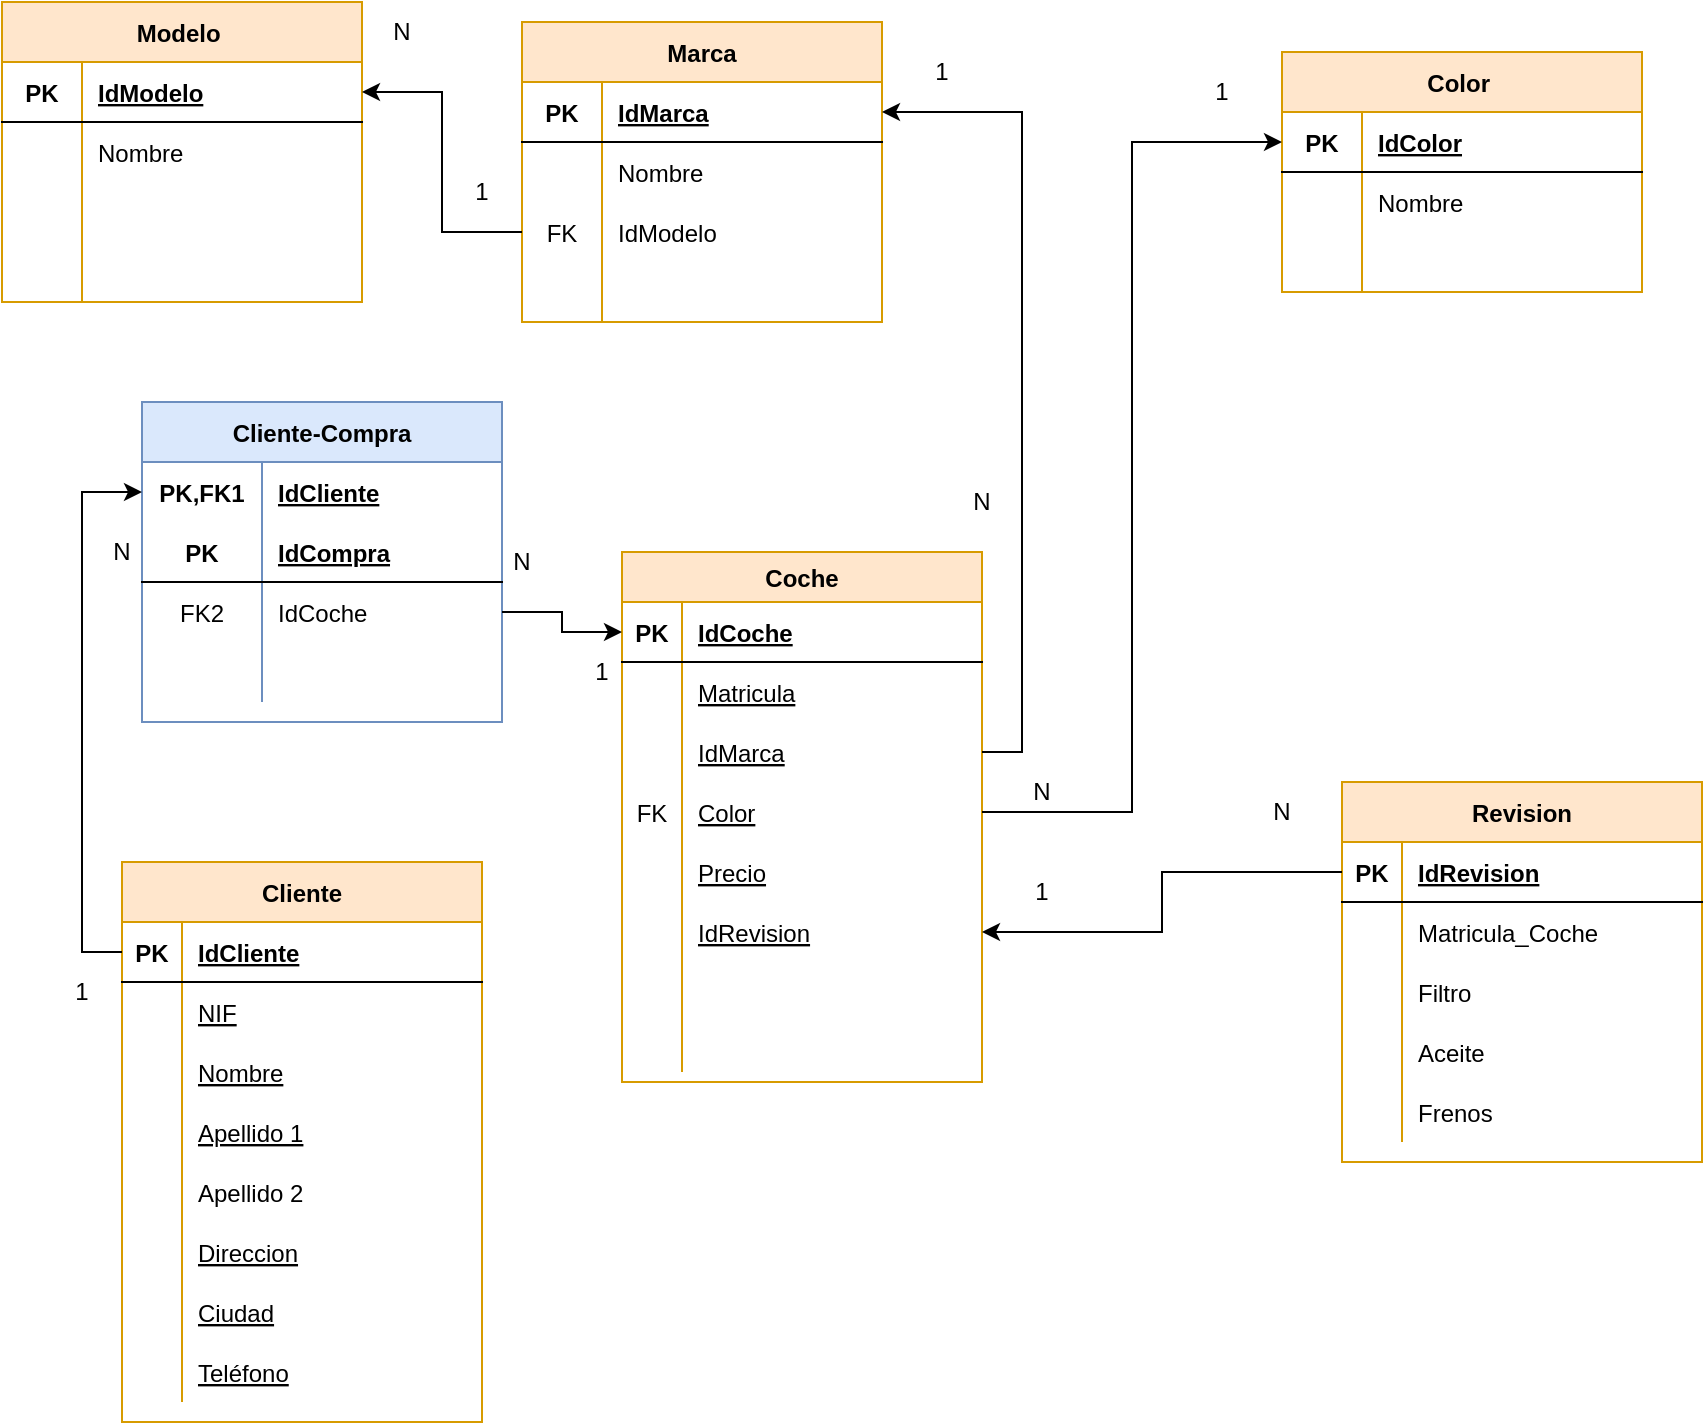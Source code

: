<mxfile version="20.2.3" type="device" pages="2"><diagram id="R2lEEEUBdFMjLlhIrx00" name="Page-1"><mxGraphModel dx="1038" dy="649" grid="1" gridSize="10" guides="1" tooltips="1" connect="1" arrows="1" fold="1" page="1" pageScale="1" pageWidth="850" pageHeight="1100" math="0" shadow="0" extFonts="Permanent Marker^https://fonts.googleapis.com/css?family=Permanent+Marker"><root><mxCell id="0"/><mxCell id="1" parent="0"/><mxCell id="_rZXHFn4xNJRR3D7GtFV-1" value="Cliente" style="shape=table;startSize=30;container=1;collapsible=1;childLayout=tableLayout;fixedRows=1;rowLines=0;fontStyle=1;align=center;resizeLast=1;fillColor=#ffe6cc;strokeColor=#d79b00;" vertex="1" parent="1"><mxGeometry x="60" y="440" width="180" height="280" as="geometry"/></mxCell><mxCell id="_rZXHFn4xNJRR3D7GtFV-2" value="" style="shape=tableRow;horizontal=0;startSize=0;swimlaneHead=0;swimlaneBody=0;fillColor=none;collapsible=0;dropTarget=0;points=[[0,0.5],[1,0.5]];portConstraint=eastwest;top=0;left=0;right=0;bottom=1;" vertex="1" parent="_rZXHFn4xNJRR3D7GtFV-1"><mxGeometry y="30" width="180" height="30" as="geometry"/></mxCell><mxCell id="_rZXHFn4xNJRR3D7GtFV-3" value="PK" style="shape=partialRectangle;connectable=0;fillColor=none;top=0;left=0;bottom=0;right=0;fontStyle=1;overflow=hidden;" vertex="1" parent="_rZXHFn4xNJRR3D7GtFV-2"><mxGeometry width="30" height="30" as="geometry"><mxRectangle width="30" height="30" as="alternateBounds"/></mxGeometry></mxCell><mxCell id="_rZXHFn4xNJRR3D7GtFV-4" value="IdCliente" style="shape=partialRectangle;connectable=0;fillColor=none;top=0;left=0;bottom=0;right=0;align=left;spacingLeft=6;fontStyle=5;overflow=hidden;" vertex="1" parent="_rZXHFn4xNJRR3D7GtFV-2"><mxGeometry x="30" width="150" height="30" as="geometry"><mxRectangle width="150" height="30" as="alternateBounds"/></mxGeometry></mxCell><mxCell id="_rZXHFn4xNJRR3D7GtFV-5" value="" style="shape=tableRow;horizontal=0;startSize=0;swimlaneHead=0;swimlaneBody=0;fillColor=none;collapsible=0;dropTarget=0;points=[[0,0.5],[1,0.5]];portConstraint=eastwest;top=0;left=0;right=0;bottom=0;" vertex="1" parent="_rZXHFn4xNJRR3D7GtFV-1"><mxGeometry y="60" width="180" height="30" as="geometry"/></mxCell><mxCell id="_rZXHFn4xNJRR3D7GtFV-6" value="" style="shape=partialRectangle;connectable=0;fillColor=none;top=0;left=0;bottom=0;right=0;editable=1;overflow=hidden;" vertex="1" parent="_rZXHFn4xNJRR3D7GtFV-5"><mxGeometry width="30" height="30" as="geometry"><mxRectangle width="30" height="30" as="alternateBounds"/></mxGeometry></mxCell><mxCell id="_rZXHFn4xNJRR3D7GtFV-7" value="NIF" style="shape=partialRectangle;connectable=0;fillColor=none;top=0;left=0;bottom=0;right=0;align=left;spacingLeft=6;overflow=hidden;fontStyle=4" vertex="1" parent="_rZXHFn4xNJRR3D7GtFV-5"><mxGeometry x="30" width="150" height="30" as="geometry"><mxRectangle width="150" height="30" as="alternateBounds"/></mxGeometry></mxCell><mxCell id="_rZXHFn4xNJRR3D7GtFV-8" value="" style="shape=tableRow;horizontal=0;startSize=0;swimlaneHead=0;swimlaneBody=0;fillColor=none;collapsible=0;dropTarget=0;points=[[0,0.5],[1,0.5]];portConstraint=eastwest;top=0;left=0;right=0;bottom=0;" vertex="1" parent="_rZXHFn4xNJRR3D7GtFV-1"><mxGeometry y="90" width="180" height="30" as="geometry"/></mxCell><mxCell id="_rZXHFn4xNJRR3D7GtFV-9" value="" style="shape=partialRectangle;connectable=0;fillColor=none;top=0;left=0;bottom=0;right=0;editable=1;overflow=hidden;" vertex="1" parent="_rZXHFn4xNJRR3D7GtFV-8"><mxGeometry width="30" height="30" as="geometry"><mxRectangle width="30" height="30" as="alternateBounds"/></mxGeometry></mxCell><mxCell id="_rZXHFn4xNJRR3D7GtFV-10" value="Nombre" style="shape=partialRectangle;connectable=0;fillColor=none;top=0;left=0;bottom=0;right=0;align=left;spacingLeft=6;overflow=hidden;fontStyle=4" vertex="1" parent="_rZXHFn4xNJRR3D7GtFV-8"><mxGeometry x="30" width="150" height="30" as="geometry"><mxRectangle width="150" height="30" as="alternateBounds"/></mxGeometry></mxCell><mxCell id="_rZXHFn4xNJRR3D7GtFV-11" value="" style="shape=tableRow;horizontal=0;startSize=0;swimlaneHead=0;swimlaneBody=0;fillColor=none;collapsible=0;dropTarget=0;points=[[0,0.5],[1,0.5]];portConstraint=eastwest;top=0;left=0;right=0;bottom=0;" vertex="1" parent="_rZXHFn4xNJRR3D7GtFV-1"><mxGeometry y="120" width="180" height="30" as="geometry"/></mxCell><mxCell id="_rZXHFn4xNJRR3D7GtFV-12" value="" style="shape=partialRectangle;connectable=0;fillColor=none;top=0;left=0;bottom=0;right=0;editable=1;overflow=hidden;" vertex="1" parent="_rZXHFn4xNJRR3D7GtFV-11"><mxGeometry width="30" height="30" as="geometry"><mxRectangle width="30" height="30" as="alternateBounds"/></mxGeometry></mxCell><mxCell id="_rZXHFn4xNJRR3D7GtFV-13" value="Apellido 1" style="shape=partialRectangle;connectable=0;fillColor=none;top=0;left=0;bottom=0;right=0;align=left;spacingLeft=6;overflow=hidden;fontStyle=4" vertex="1" parent="_rZXHFn4xNJRR3D7GtFV-11"><mxGeometry x="30" width="150" height="30" as="geometry"><mxRectangle width="150" height="30" as="alternateBounds"/></mxGeometry></mxCell><mxCell id="_rZXHFn4xNJRR3D7GtFV-14" value="" style="shape=tableRow;horizontal=0;startSize=0;swimlaneHead=0;swimlaneBody=0;fillColor=none;collapsible=0;dropTarget=0;points=[[0,0.5],[1,0.5]];portConstraint=eastwest;top=0;left=0;right=0;bottom=0;" vertex="1" parent="_rZXHFn4xNJRR3D7GtFV-1"><mxGeometry y="150" width="180" height="30" as="geometry"/></mxCell><mxCell id="_rZXHFn4xNJRR3D7GtFV-15" value="" style="shape=partialRectangle;connectable=0;fillColor=none;top=0;left=0;bottom=0;right=0;editable=1;overflow=hidden;" vertex="1" parent="_rZXHFn4xNJRR3D7GtFV-14"><mxGeometry width="30" height="30" as="geometry"><mxRectangle width="30" height="30" as="alternateBounds"/></mxGeometry></mxCell><mxCell id="_rZXHFn4xNJRR3D7GtFV-16" value="Apellido 2" style="shape=partialRectangle;connectable=0;fillColor=none;top=0;left=0;bottom=0;right=0;align=left;spacingLeft=6;overflow=hidden;" vertex="1" parent="_rZXHFn4xNJRR3D7GtFV-14"><mxGeometry x="30" width="150" height="30" as="geometry"><mxRectangle width="150" height="30" as="alternateBounds"/></mxGeometry></mxCell><mxCell id="_rZXHFn4xNJRR3D7GtFV-17" value="" style="shape=tableRow;horizontal=0;startSize=0;swimlaneHead=0;swimlaneBody=0;fillColor=none;collapsible=0;dropTarget=0;points=[[0,0.5],[1,0.5]];portConstraint=eastwest;top=0;left=0;right=0;bottom=0;" vertex="1" parent="_rZXHFn4xNJRR3D7GtFV-1"><mxGeometry y="180" width="180" height="30" as="geometry"/></mxCell><mxCell id="_rZXHFn4xNJRR3D7GtFV-18" value="" style="shape=partialRectangle;connectable=0;fillColor=none;top=0;left=0;bottom=0;right=0;editable=1;overflow=hidden;" vertex="1" parent="_rZXHFn4xNJRR3D7GtFV-17"><mxGeometry width="30" height="30" as="geometry"><mxRectangle width="30" height="30" as="alternateBounds"/></mxGeometry></mxCell><mxCell id="_rZXHFn4xNJRR3D7GtFV-19" value="Direccion" style="shape=partialRectangle;connectable=0;fillColor=none;top=0;left=0;bottom=0;right=0;align=left;spacingLeft=6;overflow=hidden;fontStyle=4" vertex="1" parent="_rZXHFn4xNJRR3D7GtFV-17"><mxGeometry x="30" width="150" height="30" as="geometry"><mxRectangle width="150" height="30" as="alternateBounds"/></mxGeometry></mxCell><mxCell id="_rZXHFn4xNJRR3D7GtFV-20" value="" style="shape=tableRow;horizontal=0;startSize=0;swimlaneHead=0;swimlaneBody=0;fillColor=none;collapsible=0;dropTarget=0;points=[[0,0.5],[1,0.5]];portConstraint=eastwest;top=0;left=0;right=0;bottom=0;" vertex="1" parent="_rZXHFn4xNJRR3D7GtFV-1"><mxGeometry y="210" width="180" height="30" as="geometry"/></mxCell><mxCell id="_rZXHFn4xNJRR3D7GtFV-21" value="" style="shape=partialRectangle;connectable=0;fillColor=none;top=0;left=0;bottom=0;right=0;editable=1;overflow=hidden;" vertex="1" parent="_rZXHFn4xNJRR3D7GtFV-20"><mxGeometry width="30" height="30" as="geometry"><mxRectangle width="30" height="30" as="alternateBounds"/></mxGeometry></mxCell><mxCell id="_rZXHFn4xNJRR3D7GtFV-22" value="Ciudad" style="shape=partialRectangle;connectable=0;fillColor=none;top=0;left=0;bottom=0;right=0;align=left;spacingLeft=6;overflow=hidden;fontStyle=4" vertex="1" parent="_rZXHFn4xNJRR3D7GtFV-20"><mxGeometry x="30" width="150" height="30" as="geometry"><mxRectangle width="150" height="30" as="alternateBounds"/></mxGeometry></mxCell><mxCell id="_rZXHFn4xNJRR3D7GtFV-23" value="" style="shape=tableRow;horizontal=0;startSize=0;swimlaneHead=0;swimlaneBody=0;fillColor=none;collapsible=0;dropTarget=0;points=[[0,0.5],[1,0.5]];portConstraint=eastwest;top=0;left=0;right=0;bottom=0;" vertex="1" parent="_rZXHFn4xNJRR3D7GtFV-1"><mxGeometry y="240" width="180" height="30" as="geometry"/></mxCell><mxCell id="_rZXHFn4xNJRR3D7GtFV-24" value="" style="shape=partialRectangle;connectable=0;fillColor=none;top=0;left=0;bottom=0;right=0;editable=1;overflow=hidden;" vertex="1" parent="_rZXHFn4xNJRR3D7GtFV-23"><mxGeometry width="30" height="30" as="geometry"><mxRectangle width="30" height="30" as="alternateBounds"/></mxGeometry></mxCell><mxCell id="_rZXHFn4xNJRR3D7GtFV-25" value="Teléfono" style="shape=partialRectangle;connectable=0;fillColor=none;top=0;left=0;bottom=0;right=0;align=left;spacingLeft=6;overflow=hidden;fontStyle=4" vertex="1" parent="_rZXHFn4xNJRR3D7GtFV-23"><mxGeometry x="30" width="150" height="30" as="geometry"><mxRectangle width="150" height="30" as="alternateBounds"/></mxGeometry></mxCell><mxCell id="_rZXHFn4xNJRR3D7GtFV-26" value="Coche" style="shape=table;startSize=25;container=1;collapsible=1;childLayout=tableLayout;fixedRows=1;rowLines=0;fontStyle=1;align=center;resizeLast=1;fillColor=#ffe6cc;strokeColor=#d79b00;" vertex="1" parent="1"><mxGeometry x="310" y="285" width="180" height="265" as="geometry"/></mxCell><mxCell id="_rZXHFn4xNJRR3D7GtFV-27" value="" style="shape=tableRow;horizontal=0;startSize=0;swimlaneHead=0;swimlaneBody=0;fillColor=none;collapsible=0;dropTarget=0;points=[[0,0.5],[1,0.5]];portConstraint=eastwest;top=0;left=0;right=0;bottom=1;" vertex="1" parent="_rZXHFn4xNJRR3D7GtFV-26"><mxGeometry y="25" width="180" height="30" as="geometry"/></mxCell><mxCell id="_rZXHFn4xNJRR3D7GtFV-28" value="PK" style="shape=partialRectangle;connectable=0;fillColor=none;top=0;left=0;bottom=0;right=0;fontStyle=1;overflow=hidden;" vertex="1" parent="_rZXHFn4xNJRR3D7GtFV-27"><mxGeometry width="30" height="30" as="geometry"><mxRectangle width="30" height="30" as="alternateBounds"/></mxGeometry></mxCell><mxCell id="_rZXHFn4xNJRR3D7GtFV-29" value="IdCoche" style="shape=partialRectangle;connectable=0;fillColor=none;top=0;left=0;bottom=0;right=0;align=left;spacingLeft=6;fontStyle=5;overflow=hidden;" vertex="1" parent="_rZXHFn4xNJRR3D7GtFV-27"><mxGeometry x="30" width="150" height="30" as="geometry"><mxRectangle width="150" height="30" as="alternateBounds"/></mxGeometry></mxCell><mxCell id="_rZXHFn4xNJRR3D7GtFV-30" value="" style="shape=tableRow;horizontal=0;startSize=0;swimlaneHead=0;swimlaneBody=0;fillColor=none;collapsible=0;dropTarget=0;points=[[0,0.5],[1,0.5]];portConstraint=eastwest;top=0;left=0;right=0;bottom=0;" vertex="1" parent="_rZXHFn4xNJRR3D7GtFV-26"><mxGeometry y="55" width="180" height="30" as="geometry"/></mxCell><mxCell id="_rZXHFn4xNJRR3D7GtFV-31" value="" style="shape=partialRectangle;connectable=0;fillColor=none;top=0;left=0;bottom=0;right=0;editable=1;overflow=hidden;" vertex="1" parent="_rZXHFn4xNJRR3D7GtFV-30"><mxGeometry width="30" height="30" as="geometry"><mxRectangle width="30" height="30" as="alternateBounds"/></mxGeometry></mxCell><mxCell id="_rZXHFn4xNJRR3D7GtFV-32" value="Matricula" style="shape=partialRectangle;connectable=0;fillColor=none;top=0;left=0;bottom=0;right=0;align=left;spacingLeft=6;overflow=hidden;fontStyle=4" vertex="1" parent="_rZXHFn4xNJRR3D7GtFV-30"><mxGeometry x="30" width="150" height="30" as="geometry"><mxRectangle width="150" height="30" as="alternateBounds"/></mxGeometry></mxCell><mxCell id="_rZXHFn4xNJRR3D7GtFV-33" value="" style="shape=tableRow;horizontal=0;startSize=0;swimlaneHead=0;swimlaneBody=0;fillColor=none;collapsible=0;dropTarget=0;points=[[0,0.5],[1,0.5]];portConstraint=eastwest;top=0;left=0;right=0;bottom=0;" vertex="1" parent="_rZXHFn4xNJRR3D7GtFV-26"><mxGeometry y="85" width="180" height="30" as="geometry"/></mxCell><mxCell id="_rZXHFn4xNJRR3D7GtFV-34" value="" style="shape=partialRectangle;connectable=0;fillColor=none;top=0;left=0;bottom=0;right=0;editable=1;overflow=hidden;" vertex="1" parent="_rZXHFn4xNJRR3D7GtFV-33"><mxGeometry width="30" height="30" as="geometry"><mxRectangle width="30" height="30" as="alternateBounds"/></mxGeometry></mxCell><mxCell id="_rZXHFn4xNJRR3D7GtFV-35" value="IdMarca" style="shape=partialRectangle;connectable=0;fillColor=none;top=0;left=0;bottom=0;right=0;align=left;spacingLeft=6;overflow=hidden;fontStyle=4" vertex="1" parent="_rZXHFn4xNJRR3D7GtFV-33"><mxGeometry x="30" width="150" height="30" as="geometry"><mxRectangle width="150" height="30" as="alternateBounds"/></mxGeometry></mxCell><mxCell id="_rZXHFn4xNJRR3D7GtFV-36" value="" style="shape=tableRow;horizontal=0;startSize=0;swimlaneHead=0;swimlaneBody=0;fillColor=none;collapsible=0;dropTarget=0;points=[[0,0.5],[1,0.5]];portConstraint=eastwest;top=0;left=0;right=0;bottom=0;" vertex="1" parent="_rZXHFn4xNJRR3D7GtFV-26"><mxGeometry y="115" width="180" height="30" as="geometry"/></mxCell><mxCell id="_rZXHFn4xNJRR3D7GtFV-37" value="FK" style="shape=partialRectangle;connectable=0;fillColor=none;top=0;left=0;bottom=0;right=0;editable=1;overflow=hidden;" vertex="1" parent="_rZXHFn4xNJRR3D7GtFV-36"><mxGeometry width="30" height="30" as="geometry"><mxRectangle width="30" height="30" as="alternateBounds"/></mxGeometry></mxCell><mxCell id="_rZXHFn4xNJRR3D7GtFV-38" value="Color" style="shape=partialRectangle;connectable=0;fillColor=none;top=0;left=0;bottom=0;right=0;align=left;spacingLeft=6;overflow=hidden;fontStyle=4" vertex="1" parent="_rZXHFn4xNJRR3D7GtFV-36"><mxGeometry x="30" width="150" height="30" as="geometry"><mxRectangle width="150" height="30" as="alternateBounds"/></mxGeometry></mxCell><mxCell id="_rZXHFn4xNJRR3D7GtFV-39" value="" style="shape=tableRow;horizontal=0;startSize=0;swimlaneHead=0;swimlaneBody=0;fillColor=none;collapsible=0;dropTarget=0;points=[[0,0.5],[1,0.5]];portConstraint=eastwest;top=0;left=0;right=0;bottom=0;" vertex="1" parent="_rZXHFn4xNJRR3D7GtFV-26"><mxGeometry y="145" width="180" height="30" as="geometry"/></mxCell><mxCell id="_rZXHFn4xNJRR3D7GtFV-40" value="" style="shape=partialRectangle;connectable=0;fillColor=none;top=0;left=0;bottom=0;right=0;editable=1;overflow=hidden;" vertex="1" parent="_rZXHFn4xNJRR3D7GtFV-39"><mxGeometry width="30" height="30" as="geometry"><mxRectangle width="30" height="30" as="alternateBounds"/></mxGeometry></mxCell><mxCell id="_rZXHFn4xNJRR3D7GtFV-41" value="Precio" style="shape=partialRectangle;connectable=0;fillColor=none;top=0;left=0;bottom=0;right=0;align=left;spacingLeft=6;overflow=hidden;fontStyle=4" vertex="1" parent="_rZXHFn4xNJRR3D7GtFV-39"><mxGeometry x="30" width="150" height="30" as="geometry"><mxRectangle width="150" height="30" as="alternateBounds"/></mxGeometry></mxCell><mxCell id="_rZXHFn4xNJRR3D7GtFV-45" value="" style="shape=tableRow;horizontal=0;startSize=0;swimlaneHead=0;swimlaneBody=0;fillColor=none;collapsible=0;dropTarget=0;points=[[0,0.5],[1,0.5]];portConstraint=eastwest;top=0;left=0;right=0;bottom=0;" vertex="1" parent="_rZXHFn4xNJRR3D7GtFV-26"><mxGeometry y="175" width="180" height="30" as="geometry"/></mxCell><mxCell id="_rZXHFn4xNJRR3D7GtFV-46" value="" style="shape=partialRectangle;connectable=0;fillColor=none;top=0;left=0;bottom=0;right=0;editable=1;overflow=hidden;" vertex="1" parent="_rZXHFn4xNJRR3D7GtFV-45"><mxGeometry width="30" height="30" as="geometry"><mxRectangle width="30" height="30" as="alternateBounds"/></mxGeometry></mxCell><mxCell id="_rZXHFn4xNJRR3D7GtFV-47" value="IdRevision" style="shape=partialRectangle;connectable=0;fillColor=none;top=0;left=0;bottom=0;right=0;align=left;spacingLeft=6;overflow=hidden;fontStyle=4" vertex="1" parent="_rZXHFn4xNJRR3D7GtFV-45"><mxGeometry x="30" width="150" height="30" as="geometry"><mxRectangle width="150" height="30" as="alternateBounds"/></mxGeometry></mxCell><mxCell id="_rZXHFn4xNJRR3D7GtFV-42" value="" style="shape=tableRow;horizontal=0;startSize=0;swimlaneHead=0;swimlaneBody=0;fillColor=none;collapsible=0;dropTarget=0;points=[[0,0.5],[1,0.5]];portConstraint=eastwest;top=0;left=0;right=0;bottom=0;" vertex="1" parent="_rZXHFn4xNJRR3D7GtFV-26"><mxGeometry y="205" width="180" height="30" as="geometry"/></mxCell><mxCell id="_rZXHFn4xNJRR3D7GtFV-43" value="" style="shape=partialRectangle;connectable=0;fillColor=none;top=0;left=0;bottom=0;right=0;editable=1;overflow=hidden;" vertex="1" parent="_rZXHFn4xNJRR3D7GtFV-42"><mxGeometry width="30" height="30" as="geometry"><mxRectangle width="30" height="30" as="alternateBounds"/></mxGeometry></mxCell><mxCell id="_rZXHFn4xNJRR3D7GtFV-44" value="" style="shape=partialRectangle;connectable=0;fillColor=none;top=0;left=0;bottom=0;right=0;align=left;spacingLeft=6;overflow=hidden;fontStyle=4" vertex="1" parent="_rZXHFn4xNJRR3D7GtFV-42"><mxGeometry x="30" width="150" height="30" as="geometry"><mxRectangle width="150" height="30" as="alternateBounds"/></mxGeometry></mxCell><mxCell id="_rZXHFn4xNJRR3D7GtFV-48" value="" style="shape=tableRow;horizontal=0;startSize=0;swimlaneHead=0;swimlaneBody=0;fillColor=none;collapsible=0;dropTarget=0;points=[[0,0.5],[1,0.5]];portConstraint=eastwest;top=0;left=0;right=0;bottom=0;" vertex="1" parent="_rZXHFn4xNJRR3D7GtFV-26"><mxGeometry y="235" width="180" height="25" as="geometry"/></mxCell><mxCell id="_rZXHFn4xNJRR3D7GtFV-49" value="" style="shape=partialRectangle;connectable=0;fillColor=none;top=0;left=0;bottom=0;right=0;editable=1;overflow=hidden;" vertex="1" parent="_rZXHFn4xNJRR3D7GtFV-48"><mxGeometry width="30" height="25" as="geometry"><mxRectangle width="30" height="25" as="alternateBounds"/></mxGeometry></mxCell><mxCell id="_rZXHFn4xNJRR3D7GtFV-50" value="" style="shape=partialRectangle;connectable=0;fillColor=none;top=0;left=0;bottom=0;right=0;align=left;spacingLeft=6;overflow=hidden;fontStyle=4" vertex="1" parent="_rZXHFn4xNJRR3D7GtFV-48"><mxGeometry x="30" width="150" height="25" as="geometry"><mxRectangle width="150" height="25" as="alternateBounds"/></mxGeometry></mxCell><mxCell id="_rZXHFn4xNJRR3D7GtFV-51" value="Modelo " style="shape=table;startSize=30;container=1;collapsible=1;childLayout=tableLayout;fixedRows=1;rowLines=0;fontStyle=1;align=center;resizeLast=1;fillColor=#ffe6cc;strokeColor=#d79b00;" vertex="1" parent="1"><mxGeometry y="10" width="180" height="150" as="geometry"/></mxCell><mxCell id="_rZXHFn4xNJRR3D7GtFV-52" value="" style="shape=tableRow;horizontal=0;startSize=0;swimlaneHead=0;swimlaneBody=0;fillColor=none;collapsible=0;dropTarget=0;points=[[0,0.5],[1,0.5]];portConstraint=eastwest;top=0;left=0;right=0;bottom=1;" vertex="1" parent="_rZXHFn4xNJRR3D7GtFV-51"><mxGeometry y="30" width="180" height="30" as="geometry"/></mxCell><mxCell id="_rZXHFn4xNJRR3D7GtFV-53" value="PK" style="shape=partialRectangle;connectable=0;fillColor=none;top=0;left=0;bottom=0;right=0;fontStyle=1;overflow=hidden;" vertex="1" parent="_rZXHFn4xNJRR3D7GtFV-52"><mxGeometry width="40" height="30" as="geometry"><mxRectangle width="40" height="30" as="alternateBounds"/></mxGeometry></mxCell><mxCell id="_rZXHFn4xNJRR3D7GtFV-54" value="IdModelo" style="shape=partialRectangle;connectable=0;fillColor=none;top=0;left=0;bottom=0;right=0;align=left;spacingLeft=6;fontStyle=5;overflow=hidden;" vertex="1" parent="_rZXHFn4xNJRR3D7GtFV-52"><mxGeometry x="40" width="140" height="30" as="geometry"><mxRectangle width="140" height="30" as="alternateBounds"/></mxGeometry></mxCell><mxCell id="_rZXHFn4xNJRR3D7GtFV-55" value="" style="shape=tableRow;horizontal=0;startSize=0;swimlaneHead=0;swimlaneBody=0;fillColor=none;collapsible=0;dropTarget=0;points=[[0,0.5],[1,0.5]];portConstraint=eastwest;top=0;left=0;right=0;bottom=0;" vertex="1" parent="_rZXHFn4xNJRR3D7GtFV-51"><mxGeometry y="60" width="180" height="30" as="geometry"/></mxCell><mxCell id="_rZXHFn4xNJRR3D7GtFV-56" value="" style="shape=partialRectangle;connectable=0;fillColor=none;top=0;left=0;bottom=0;right=0;editable=1;overflow=hidden;" vertex="1" parent="_rZXHFn4xNJRR3D7GtFV-55"><mxGeometry width="40" height="30" as="geometry"><mxRectangle width="40" height="30" as="alternateBounds"/></mxGeometry></mxCell><mxCell id="_rZXHFn4xNJRR3D7GtFV-57" value="Nombre" style="shape=partialRectangle;connectable=0;fillColor=none;top=0;left=0;bottom=0;right=0;align=left;spacingLeft=6;overflow=hidden;" vertex="1" parent="_rZXHFn4xNJRR3D7GtFV-55"><mxGeometry x="40" width="140" height="30" as="geometry"><mxRectangle width="140" height="30" as="alternateBounds"/></mxGeometry></mxCell><mxCell id="_rZXHFn4xNJRR3D7GtFV-58" value="" style="shape=tableRow;horizontal=0;startSize=0;swimlaneHead=0;swimlaneBody=0;fillColor=none;collapsible=0;dropTarget=0;points=[[0,0.5],[1,0.5]];portConstraint=eastwest;top=0;left=0;right=0;bottom=0;" vertex="1" parent="_rZXHFn4xNJRR3D7GtFV-51"><mxGeometry y="90" width="180" height="30" as="geometry"/></mxCell><mxCell id="_rZXHFn4xNJRR3D7GtFV-59" value="" style="shape=partialRectangle;connectable=0;fillColor=none;top=0;left=0;bottom=0;right=0;editable=1;overflow=hidden;" vertex="1" parent="_rZXHFn4xNJRR3D7GtFV-58"><mxGeometry width="40" height="30" as="geometry"><mxRectangle width="40" height="30" as="alternateBounds"/></mxGeometry></mxCell><mxCell id="_rZXHFn4xNJRR3D7GtFV-60" value="" style="shape=partialRectangle;connectable=0;fillColor=none;top=0;left=0;bottom=0;right=0;align=left;spacingLeft=6;overflow=hidden;" vertex="1" parent="_rZXHFn4xNJRR3D7GtFV-58"><mxGeometry x="40" width="140" height="30" as="geometry"><mxRectangle width="140" height="30" as="alternateBounds"/></mxGeometry></mxCell><mxCell id="_rZXHFn4xNJRR3D7GtFV-61" value="" style="shape=tableRow;horizontal=0;startSize=0;swimlaneHead=0;swimlaneBody=0;fillColor=none;collapsible=0;dropTarget=0;points=[[0,0.5],[1,0.5]];portConstraint=eastwest;top=0;left=0;right=0;bottom=0;" vertex="1" parent="_rZXHFn4xNJRR3D7GtFV-51"><mxGeometry y="120" width="180" height="30" as="geometry"/></mxCell><mxCell id="_rZXHFn4xNJRR3D7GtFV-62" value="" style="shape=partialRectangle;connectable=0;fillColor=none;top=0;left=0;bottom=0;right=0;editable=1;overflow=hidden;" vertex="1" parent="_rZXHFn4xNJRR3D7GtFV-61"><mxGeometry width="40" height="30" as="geometry"><mxRectangle width="40" height="30" as="alternateBounds"/></mxGeometry></mxCell><mxCell id="_rZXHFn4xNJRR3D7GtFV-63" value="" style="shape=partialRectangle;connectable=0;fillColor=none;top=0;left=0;bottom=0;right=0;align=left;spacingLeft=6;overflow=hidden;" vertex="1" parent="_rZXHFn4xNJRR3D7GtFV-61"><mxGeometry x="40" width="140" height="30" as="geometry"><mxRectangle width="140" height="30" as="alternateBounds"/></mxGeometry></mxCell><mxCell id="_rZXHFn4xNJRR3D7GtFV-65" value="Color " style="shape=table;startSize=30;container=1;collapsible=1;childLayout=tableLayout;fixedRows=1;rowLines=0;fontStyle=1;align=center;resizeLast=1;fillColor=#ffe6cc;strokeColor=#d79b00;" vertex="1" parent="1"><mxGeometry x="640" y="35" width="180" height="120" as="geometry"/></mxCell><mxCell id="_rZXHFn4xNJRR3D7GtFV-66" value="" style="shape=tableRow;horizontal=0;startSize=0;swimlaneHead=0;swimlaneBody=0;fillColor=none;collapsible=0;dropTarget=0;points=[[0,0.5],[1,0.5]];portConstraint=eastwest;top=0;left=0;right=0;bottom=1;" vertex="1" parent="_rZXHFn4xNJRR3D7GtFV-65"><mxGeometry y="30" width="180" height="30" as="geometry"/></mxCell><mxCell id="_rZXHFn4xNJRR3D7GtFV-67" value="PK" style="shape=partialRectangle;connectable=0;fillColor=none;top=0;left=0;bottom=0;right=0;fontStyle=1;overflow=hidden;" vertex="1" parent="_rZXHFn4xNJRR3D7GtFV-66"><mxGeometry width="40" height="30" as="geometry"><mxRectangle width="40" height="30" as="alternateBounds"/></mxGeometry></mxCell><mxCell id="_rZXHFn4xNJRR3D7GtFV-68" value="IdColor" style="shape=partialRectangle;connectable=0;fillColor=none;top=0;left=0;bottom=0;right=0;align=left;spacingLeft=6;fontStyle=5;overflow=hidden;" vertex="1" parent="_rZXHFn4xNJRR3D7GtFV-66"><mxGeometry x="40" width="140" height="30" as="geometry"><mxRectangle width="140" height="30" as="alternateBounds"/></mxGeometry></mxCell><mxCell id="_rZXHFn4xNJRR3D7GtFV-72" value="" style="shape=tableRow;horizontal=0;startSize=0;swimlaneHead=0;swimlaneBody=0;fillColor=none;collapsible=0;dropTarget=0;points=[[0,0.5],[1,0.5]];portConstraint=eastwest;top=0;left=0;right=0;bottom=0;" vertex="1" parent="_rZXHFn4xNJRR3D7GtFV-65"><mxGeometry y="60" width="180" height="30" as="geometry"/></mxCell><mxCell id="_rZXHFn4xNJRR3D7GtFV-73" value="" style="shape=partialRectangle;connectable=0;fillColor=none;top=0;left=0;bottom=0;right=0;editable=1;overflow=hidden;" vertex="1" parent="_rZXHFn4xNJRR3D7GtFV-72"><mxGeometry width="40" height="30" as="geometry"><mxRectangle width="40" height="30" as="alternateBounds"/></mxGeometry></mxCell><mxCell id="_rZXHFn4xNJRR3D7GtFV-74" value="Nombre" style="shape=partialRectangle;connectable=0;fillColor=none;top=0;left=0;bottom=0;right=0;align=left;spacingLeft=6;overflow=hidden;" vertex="1" parent="_rZXHFn4xNJRR3D7GtFV-72"><mxGeometry x="40" width="140" height="30" as="geometry"><mxRectangle width="140" height="30" as="alternateBounds"/></mxGeometry></mxCell><mxCell id="_rZXHFn4xNJRR3D7GtFV-75" value="" style="shape=tableRow;horizontal=0;startSize=0;swimlaneHead=0;swimlaneBody=0;fillColor=none;collapsible=0;dropTarget=0;points=[[0,0.5],[1,0.5]];portConstraint=eastwest;top=0;left=0;right=0;bottom=0;" vertex="1" parent="_rZXHFn4xNJRR3D7GtFV-65"><mxGeometry y="90" width="180" height="30" as="geometry"/></mxCell><mxCell id="_rZXHFn4xNJRR3D7GtFV-76" value="" style="shape=partialRectangle;connectable=0;fillColor=none;top=0;left=0;bottom=0;right=0;editable=1;overflow=hidden;" vertex="1" parent="_rZXHFn4xNJRR3D7GtFV-75"><mxGeometry width="40" height="30" as="geometry"><mxRectangle width="40" height="30" as="alternateBounds"/></mxGeometry></mxCell><mxCell id="_rZXHFn4xNJRR3D7GtFV-77" value="" style="shape=partialRectangle;connectable=0;fillColor=none;top=0;left=0;bottom=0;right=0;align=left;spacingLeft=6;overflow=hidden;" vertex="1" parent="_rZXHFn4xNJRR3D7GtFV-75"><mxGeometry x="40" width="140" height="30" as="geometry"><mxRectangle width="140" height="30" as="alternateBounds"/></mxGeometry></mxCell><mxCell id="_rZXHFn4xNJRR3D7GtFV-91" value="Revision" style="shape=table;startSize=30;container=1;collapsible=1;childLayout=tableLayout;fixedRows=1;rowLines=0;fontStyle=1;align=center;resizeLast=1;fillColor=#ffe6cc;strokeColor=#d79b00;" vertex="1" parent="1"><mxGeometry x="670" y="400" width="180" height="190" as="geometry"/></mxCell><mxCell id="_rZXHFn4xNJRR3D7GtFV-92" value="" style="shape=tableRow;horizontal=0;startSize=0;swimlaneHead=0;swimlaneBody=0;fillColor=none;collapsible=0;dropTarget=0;points=[[0,0.5],[1,0.5]];portConstraint=eastwest;top=0;left=0;right=0;bottom=1;" vertex="1" parent="_rZXHFn4xNJRR3D7GtFV-91"><mxGeometry y="30" width="180" height="30" as="geometry"/></mxCell><mxCell id="_rZXHFn4xNJRR3D7GtFV-93" value="PK" style="shape=partialRectangle;connectable=0;fillColor=none;top=0;left=0;bottom=0;right=0;fontStyle=1;overflow=hidden;" vertex="1" parent="_rZXHFn4xNJRR3D7GtFV-92"><mxGeometry width="30" height="30" as="geometry"><mxRectangle width="30" height="30" as="alternateBounds"/></mxGeometry></mxCell><mxCell id="_rZXHFn4xNJRR3D7GtFV-94" value="IdRevision" style="shape=partialRectangle;connectable=0;fillColor=none;top=0;left=0;bottom=0;right=0;align=left;spacingLeft=6;fontStyle=5;overflow=hidden;" vertex="1" parent="_rZXHFn4xNJRR3D7GtFV-92"><mxGeometry x="30" width="150" height="30" as="geometry"><mxRectangle width="150" height="30" as="alternateBounds"/></mxGeometry></mxCell><mxCell id="_rZXHFn4xNJRR3D7GtFV-95" value="" style="shape=tableRow;horizontal=0;startSize=0;swimlaneHead=0;swimlaneBody=0;fillColor=none;collapsible=0;dropTarget=0;points=[[0,0.5],[1,0.5]];portConstraint=eastwest;top=0;left=0;right=0;bottom=0;" vertex="1" parent="_rZXHFn4xNJRR3D7GtFV-91"><mxGeometry y="60" width="180" height="30" as="geometry"/></mxCell><mxCell id="_rZXHFn4xNJRR3D7GtFV-96" value="" style="shape=partialRectangle;connectable=0;fillColor=none;top=0;left=0;bottom=0;right=0;editable=1;overflow=hidden;" vertex="1" parent="_rZXHFn4xNJRR3D7GtFV-95"><mxGeometry width="30" height="30" as="geometry"><mxRectangle width="30" height="30" as="alternateBounds"/></mxGeometry></mxCell><mxCell id="_rZXHFn4xNJRR3D7GtFV-97" value="Matricula_Coche" style="shape=partialRectangle;connectable=0;fillColor=none;top=0;left=0;bottom=0;right=0;align=left;spacingLeft=6;overflow=hidden;" vertex="1" parent="_rZXHFn4xNJRR3D7GtFV-95"><mxGeometry x="30" width="150" height="30" as="geometry"><mxRectangle width="150" height="30" as="alternateBounds"/></mxGeometry></mxCell><mxCell id="_rZXHFn4xNJRR3D7GtFV-98" value="" style="shape=tableRow;horizontal=0;startSize=0;swimlaneHead=0;swimlaneBody=0;fillColor=none;collapsible=0;dropTarget=0;points=[[0,0.5],[1,0.5]];portConstraint=eastwest;top=0;left=0;right=0;bottom=0;" vertex="1" parent="_rZXHFn4xNJRR3D7GtFV-91"><mxGeometry y="90" width="180" height="30" as="geometry"/></mxCell><mxCell id="_rZXHFn4xNJRR3D7GtFV-99" value="" style="shape=partialRectangle;connectable=0;fillColor=none;top=0;left=0;bottom=0;right=0;editable=1;overflow=hidden;" vertex="1" parent="_rZXHFn4xNJRR3D7GtFV-98"><mxGeometry width="30" height="30" as="geometry"><mxRectangle width="30" height="30" as="alternateBounds"/></mxGeometry></mxCell><mxCell id="_rZXHFn4xNJRR3D7GtFV-100" value="Filtro" style="shape=partialRectangle;connectable=0;fillColor=none;top=0;left=0;bottom=0;right=0;align=left;spacingLeft=6;overflow=hidden;" vertex="1" parent="_rZXHFn4xNJRR3D7GtFV-98"><mxGeometry x="30" width="150" height="30" as="geometry"><mxRectangle width="150" height="30" as="alternateBounds"/></mxGeometry></mxCell><mxCell id="_rZXHFn4xNJRR3D7GtFV-101" value="" style="shape=tableRow;horizontal=0;startSize=0;swimlaneHead=0;swimlaneBody=0;fillColor=none;collapsible=0;dropTarget=0;points=[[0,0.5],[1,0.5]];portConstraint=eastwest;top=0;left=0;right=0;bottom=0;" vertex="1" parent="_rZXHFn4xNJRR3D7GtFV-91"><mxGeometry y="120" width="180" height="30" as="geometry"/></mxCell><mxCell id="_rZXHFn4xNJRR3D7GtFV-102" value="" style="shape=partialRectangle;connectable=0;fillColor=none;top=0;left=0;bottom=0;right=0;editable=1;overflow=hidden;" vertex="1" parent="_rZXHFn4xNJRR3D7GtFV-101"><mxGeometry width="30" height="30" as="geometry"><mxRectangle width="30" height="30" as="alternateBounds"/></mxGeometry></mxCell><mxCell id="_rZXHFn4xNJRR3D7GtFV-103" value="Aceite " style="shape=partialRectangle;connectable=0;fillColor=none;top=0;left=0;bottom=0;right=0;align=left;spacingLeft=6;overflow=hidden;" vertex="1" parent="_rZXHFn4xNJRR3D7GtFV-101"><mxGeometry x="30" width="150" height="30" as="geometry"><mxRectangle width="150" height="30" as="alternateBounds"/></mxGeometry></mxCell><mxCell id="_rZXHFn4xNJRR3D7GtFV-104" value="" style="shape=tableRow;horizontal=0;startSize=0;swimlaneHead=0;swimlaneBody=0;fillColor=none;collapsible=0;dropTarget=0;points=[[0,0.5],[1,0.5]];portConstraint=eastwest;top=0;left=0;right=0;bottom=0;" vertex="1" parent="_rZXHFn4xNJRR3D7GtFV-91"><mxGeometry y="150" width="180" height="30" as="geometry"/></mxCell><mxCell id="_rZXHFn4xNJRR3D7GtFV-105" value="" style="shape=partialRectangle;connectable=0;fillColor=none;top=0;left=0;bottom=0;right=0;editable=1;overflow=hidden;" vertex="1" parent="_rZXHFn4xNJRR3D7GtFV-104"><mxGeometry width="30" height="30" as="geometry"><mxRectangle width="30" height="30" as="alternateBounds"/></mxGeometry></mxCell><mxCell id="_rZXHFn4xNJRR3D7GtFV-106" value="Frenos" style="shape=partialRectangle;connectable=0;fillColor=none;top=0;left=0;bottom=0;right=0;align=left;spacingLeft=6;overflow=hidden;" vertex="1" parent="_rZXHFn4xNJRR3D7GtFV-104"><mxGeometry x="30" width="150" height="30" as="geometry"><mxRectangle width="150" height="30" as="alternateBounds"/></mxGeometry></mxCell><mxCell id="_rZXHFn4xNJRR3D7GtFV-107" value="Marca" style="shape=table;startSize=30;container=1;collapsible=1;childLayout=tableLayout;fixedRows=1;rowLines=0;fontStyle=1;align=center;resizeLast=1;fillColor=#ffe6cc;strokeColor=#d79b00;" vertex="1" parent="1"><mxGeometry x="260" y="20" width="180" height="150" as="geometry"/></mxCell><mxCell id="_rZXHFn4xNJRR3D7GtFV-108" value="" style="shape=tableRow;horizontal=0;startSize=0;swimlaneHead=0;swimlaneBody=0;fillColor=none;collapsible=0;dropTarget=0;points=[[0,0.5],[1,0.5]];portConstraint=eastwest;top=0;left=0;right=0;bottom=1;" vertex="1" parent="_rZXHFn4xNJRR3D7GtFV-107"><mxGeometry y="30" width="180" height="30" as="geometry"/></mxCell><mxCell id="_rZXHFn4xNJRR3D7GtFV-109" value="PK" style="shape=partialRectangle;connectable=0;fillColor=none;top=0;left=0;bottom=0;right=0;fontStyle=1;overflow=hidden;" vertex="1" parent="_rZXHFn4xNJRR3D7GtFV-108"><mxGeometry width="40" height="30" as="geometry"><mxRectangle width="40" height="30" as="alternateBounds"/></mxGeometry></mxCell><mxCell id="_rZXHFn4xNJRR3D7GtFV-110" value="IdMarca" style="shape=partialRectangle;connectable=0;fillColor=none;top=0;left=0;bottom=0;right=0;align=left;spacingLeft=6;fontStyle=5;overflow=hidden;" vertex="1" parent="_rZXHFn4xNJRR3D7GtFV-108"><mxGeometry x="40" width="140" height="30" as="geometry"><mxRectangle width="140" height="30" as="alternateBounds"/></mxGeometry></mxCell><mxCell id="_rZXHFn4xNJRR3D7GtFV-111" value="" style="shape=tableRow;horizontal=0;startSize=0;swimlaneHead=0;swimlaneBody=0;fillColor=none;collapsible=0;dropTarget=0;points=[[0,0.5],[1,0.5]];portConstraint=eastwest;top=0;left=0;right=0;bottom=0;" vertex="1" parent="_rZXHFn4xNJRR3D7GtFV-107"><mxGeometry y="60" width="180" height="30" as="geometry"/></mxCell><mxCell id="_rZXHFn4xNJRR3D7GtFV-112" value="" style="shape=partialRectangle;connectable=0;fillColor=none;top=0;left=0;bottom=0;right=0;editable=1;overflow=hidden;" vertex="1" parent="_rZXHFn4xNJRR3D7GtFV-111"><mxGeometry width="40" height="30" as="geometry"><mxRectangle width="40" height="30" as="alternateBounds"/></mxGeometry></mxCell><mxCell id="_rZXHFn4xNJRR3D7GtFV-113" value="Nombre" style="shape=partialRectangle;connectable=0;fillColor=none;top=0;left=0;bottom=0;right=0;align=left;spacingLeft=6;overflow=hidden;" vertex="1" parent="_rZXHFn4xNJRR3D7GtFV-111"><mxGeometry x="40" width="140" height="30" as="geometry"><mxRectangle width="140" height="30" as="alternateBounds"/></mxGeometry></mxCell><mxCell id="_rZXHFn4xNJRR3D7GtFV-114" value="" style="shape=tableRow;horizontal=0;startSize=0;swimlaneHead=0;swimlaneBody=0;fillColor=none;collapsible=0;dropTarget=0;points=[[0,0.5],[1,0.5]];portConstraint=eastwest;top=0;left=0;right=0;bottom=0;" vertex="1" parent="_rZXHFn4xNJRR3D7GtFV-107"><mxGeometry y="90" width="180" height="30" as="geometry"/></mxCell><mxCell id="_rZXHFn4xNJRR3D7GtFV-115" value="FK" style="shape=partialRectangle;connectable=0;fillColor=none;top=0;left=0;bottom=0;right=0;editable=1;overflow=hidden;" vertex="1" parent="_rZXHFn4xNJRR3D7GtFV-114"><mxGeometry width="40" height="30" as="geometry"><mxRectangle width="40" height="30" as="alternateBounds"/></mxGeometry></mxCell><mxCell id="_rZXHFn4xNJRR3D7GtFV-116" value="IdModelo" style="shape=partialRectangle;connectable=0;fillColor=none;top=0;left=0;bottom=0;right=0;align=left;spacingLeft=6;overflow=hidden;" vertex="1" parent="_rZXHFn4xNJRR3D7GtFV-114"><mxGeometry x="40" width="140" height="30" as="geometry"><mxRectangle width="140" height="30" as="alternateBounds"/></mxGeometry></mxCell><mxCell id="_rZXHFn4xNJRR3D7GtFV-117" value="" style="shape=tableRow;horizontal=0;startSize=0;swimlaneHead=0;swimlaneBody=0;fillColor=none;collapsible=0;dropTarget=0;points=[[0,0.5],[1,0.5]];portConstraint=eastwest;top=0;left=0;right=0;bottom=0;" vertex="1" parent="_rZXHFn4xNJRR3D7GtFV-107"><mxGeometry y="120" width="180" height="30" as="geometry"/></mxCell><mxCell id="_rZXHFn4xNJRR3D7GtFV-118" value="" style="shape=partialRectangle;connectable=0;fillColor=none;top=0;left=0;bottom=0;right=0;editable=1;overflow=hidden;" vertex="1" parent="_rZXHFn4xNJRR3D7GtFV-117"><mxGeometry width="40" height="30" as="geometry"><mxRectangle width="40" height="30" as="alternateBounds"/></mxGeometry></mxCell><mxCell id="_rZXHFn4xNJRR3D7GtFV-119" value="" style="shape=partialRectangle;connectable=0;fillColor=none;top=0;left=0;bottom=0;right=0;align=left;spacingLeft=6;overflow=hidden;" vertex="1" parent="_rZXHFn4xNJRR3D7GtFV-117"><mxGeometry x="40" width="140" height="30" as="geometry"><mxRectangle width="140" height="30" as="alternateBounds"/></mxGeometry></mxCell><mxCell id="_rZXHFn4xNJRR3D7GtFV-120" style="edgeStyle=orthogonalEdgeStyle;rounded=0;orthogonalLoop=1;jettySize=auto;html=1;entryX=1;entryY=0.5;entryDx=0;entryDy=0;exitX=1;exitY=0.5;exitDx=0;exitDy=0;" edge="1" parent="1" source="_rZXHFn4xNJRR3D7GtFV-33" target="_rZXHFn4xNJRR3D7GtFV-108"><mxGeometry relative="1" as="geometry"/></mxCell><mxCell id="_rZXHFn4xNJRR3D7GtFV-121" style="edgeStyle=orthogonalEdgeStyle;rounded=0;orthogonalLoop=1;jettySize=auto;html=1;entryX=1;entryY=0.5;entryDx=0;entryDy=0;" edge="1" parent="1" source="_rZXHFn4xNJRR3D7GtFV-114" target="_rZXHFn4xNJRR3D7GtFV-52"><mxGeometry relative="1" as="geometry"/></mxCell><mxCell id="_rZXHFn4xNJRR3D7GtFV-122" value="N" style="text;html=1;strokeColor=none;fillColor=none;align=center;verticalAlign=middle;whiteSpace=wrap;rounded=0;" vertex="1" parent="1"><mxGeometry x="170" y="10" width="60" height="30" as="geometry"/></mxCell><mxCell id="_rZXHFn4xNJRR3D7GtFV-123" value="1" style="text;html=1;strokeColor=none;fillColor=none;align=center;verticalAlign=middle;whiteSpace=wrap;rounded=0;" vertex="1" parent="1"><mxGeometry x="210" y="90" width="60" height="30" as="geometry"/></mxCell><mxCell id="_rZXHFn4xNJRR3D7GtFV-124" style="edgeStyle=orthogonalEdgeStyle;rounded=0;orthogonalLoop=1;jettySize=auto;html=1;entryX=0;entryY=0.5;entryDx=0;entryDy=0;" edge="1" parent="1" source="_rZXHFn4xNJRR3D7GtFV-36" target="_rZXHFn4xNJRR3D7GtFV-66"><mxGeometry relative="1" as="geometry"/></mxCell><mxCell id="_rZXHFn4xNJRR3D7GtFV-125" style="edgeStyle=orthogonalEdgeStyle;rounded=0;orthogonalLoop=1;jettySize=auto;html=1;" edge="1" parent="1" source="_rZXHFn4xNJRR3D7GtFV-92" target="_rZXHFn4xNJRR3D7GtFV-45"><mxGeometry relative="1" as="geometry"/></mxCell><mxCell id="_rZXHFn4xNJRR3D7GtFV-130" value="Cliente-Compra" style="shape=table;startSize=30;container=1;collapsible=1;childLayout=tableLayout;fixedRows=1;rowLines=0;fontStyle=1;align=center;resizeLast=1;fillColor=#dae8fc;strokeColor=#6c8ebf;" vertex="1" parent="1"><mxGeometry x="70" y="210" width="180" height="160" as="geometry"/></mxCell><mxCell id="_rZXHFn4xNJRR3D7GtFV-131" value="" style="shape=tableRow;horizontal=0;startSize=0;swimlaneHead=0;swimlaneBody=0;fillColor=none;collapsible=0;dropTarget=0;points=[[0,0.5],[1,0.5]];portConstraint=eastwest;top=0;left=0;right=0;bottom=0;" vertex="1" parent="_rZXHFn4xNJRR3D7GtFV-130"><mxGeometry y="30" width="180" height="30" as="geometry"/></mxCell><mxCell id="_rZXHFn4xNJRR3D7GtFV-132" value="PK,FK1" style="shape=partialRectangle;connectable=0;fillColor=none;top=0;left=0;bottom=0;right=0;fontStyle=1;overflow=hidden;" vertex="1" parent="_rZXHFn4xNJRR3D7GtFV-131"><mxGeometry width="60" height="30" as="geometry"><mxRectangle width="60" height="30" as="alternateBounds"/></mxGeometry></mxCell><mxCell id="_rZXHFn4xNJRR3D7GtFV-133" value="IdCliente" style="shape=partialRectangle;connectable=0;fillColor=none;top=0;left=0;bottom=0;right=0;align=left;spacingLeft=6;fontStyle=5;overflow=hidden;" vertex="1" parent="_rZXHFn4xNJRR3D7GtFV-131"><mxGeometry x="60" width="120" height="30" as="geometry"><mxRectangle width="120" height="30" as="alternateBounds"/></mxGeometry></mxCell><mxCell id="_rZXHFn4xNJRR3D7GtFV-134" value="" style="shape=tableRow;horizontal=0;startSize=0;swimlaneHead=0;swimlaneBody=0;fillColor=none;collapsible=0;dropTarget=0;points=[[0,0.5],[1,0.5]];portConstraint=eastwest;top=0;left=0;right=0;bottom=1;" vertex="1" parent="_rZXHFn4xNJRR3D7GtFV-130"><mxGeometry y="60" width="180" height="30" as="geometry"/></mxCell><mxCell id="_rZXHFn4xNJRR3D7GtFV-135" value="PK" style="shape=partialRectangle;connectable=0;fillColor=none;top=0;left=0;bottom=0;right=0;fontStyle=1;overflow=hidden;" vertex="1" parent="_rZXHFn4xNJRR3D7GtFV-134"><mxGeometry width="60" height="30" as="geometry"><mxRectangle width="60" height="30" as="alternateBounds"/></mxGeometry></mxCell><mxCell id="_rZXHFn4xNJRR3D7GtFV-136" value="IdCompra" style="shape=partialRectangle;connectable=0;fillColor=none;top=0;left=0;bottom=0;right=0;align=left;spacingLeft=6;fontStyle=5;overflow=hidden;" vertex="1" parent="_rZXHFn4xNJRR3D7GtFV-134"><mxGeometry x="60" width="120" height="30" as="geometry"><mxRectangle width="120" height="30" as="alternateBounds"/></mxGeometry></mxCell><mxCell id="_rZXHFn4xNJRR3D7GtFV-137" value="" style="shape=tableRow;horizontal=0;startSize=0;swimlaneHead=0;swimlaneBody=0;fillColor=none;collapsible=0;dropTarget=0;points=[[0,0.5],[1,0.5]];portConstraint=eastwest;top=0;left=0;right=0;bottom=0;" vertex="1" parent="_rZXHFn4xNJRR3D7GtFV-130"><mxGeometry y="90" width="180" height="30" as="geometry"/></mxCell><mxCell id="_rZXHFn4xNJRR3D7GtFV-138" value="FK2" style="shape=partialRectangle;connectable=0;fillColor=none;top=0;left=0;bottom=0;right=0;editable=1;overflow=hidden;" vertex="1" parent="_rZXHFn4xNJRR3D7GtFV-137"><mxGeometry width="60" height="30" as="geometry"><mxRectangle width="60" height="30" as="alternateBounds"/></mxGeometry></mxCell><mxCell id="_rZXHFn4xNJRR3D7GtFV-139" value="IdCoche" style="shape=partialRectangle;connectable=0;fillColor=none;top=0;left=0;bottom=0;right=0;align=left;spacingLeft=6;overflow=hidden;" vertex="1" parent="_rZXHFn4xNJRR3D7GtFV-137"><mxGeometry x="60" width="120" height="30" as="geometry"><mxRectangle width="120" height="30" as="alternateBounds"/></mxGeometry></mxCell><mxCell id="_rZXHFn4xNJRR3D7GtFV-140" value="" style="shape=tableRow;horizontal=0;startSize=0;swimlaneHead=0;swimlaneBody=0;fillColor=none;collapsible=0;dropTarget=0;points=[[0,0.5],[1,0.5]];portConstraint=eastwest;top=0;left=0;right=0;bottom=0;" vertex="1" parent="_rZXHFn4xNJRR3D7GtFV-130"><mxGeometry y="120" width="180" height="30" as="geometry"/></mxCell><mxCell id="_rZXHFn4xNJRR3D7GtFV-141" value="" style="shape=partialRectangle;connectable=0;fillColor=none;top=0;left=0;bottom=0;right=0;editable=1;overflow=hidden;" vertex="1" parent="_rZXHFn4xNJRR3D7GtFV-140"><mxGeometry width="60" height="30" as="geometry"><mxRectangle width="60" height="30" as="alternateBounds"/></mxGeometry></mxCell><mxCell id="_rZXHFn4xNJRR3D7GtFV-142" value="" style="shape=partialRectangle;connectable=0;fillColor=none;top=0;left=0;bottom=0;right=0;align=left;spacingLeft=6;overflow=hidden;" vertex="1" parent="_rZXHFn4xNJRR3D7GtFV-140"><mxGeometry x="60" width="120" height="30" as="geometry"><mxRectangle width="120" height="30" as="alternateBounds"/></mxGeometry></mxCell><mxCell id="_rZXHFn4xNJRR3D7GtFV-144" style="edgeStyle=orthogonalEdgeStyle;rounded=0;orthogonalLoop=1;jettySize=auto;html=1;entryX=0;entryY=0.5;entryDx=0;entryDy=0;exitX=0;exitY=0.5;exitDx=0;exitDy=0;" edge="1" parent="1" source="_rZXHFn4xNJRR3D7GtFV-2" target="_rZXHFn4xNJRR3D7GtFV-131"><mxGeometry relative="1" as="geometry"/></mxCell><mxCell id="_rZXHFn4xNJRR3D7GtFV-145" style="edgeStyle=orthogonalEdgeStyle;rounded=0;orthogonalLoop=1;jettySize=auto;html=1;entryX=0;entryY=0.5;entryDx=0;entryDy=0;" edge="1" parent="1" source="_rZXHFn4xNJRR3D7GtFV-137" target="_rZXHFn4xNJRR3D7GtFV-27"><mxGeometry relative="1" as="geometry"/></mxCell><mxCell id="_rZXHFn4xNJRR3D7GtFV-146" value="1" style="text;html=1;strokeColor=none;fillColor=none;align=center;verticalAlign=middle;whiteSpace=wrap;rounded=0;" vertex="1" parent="1"><mxGeometry x="10" y="490" width="60" height="30" as="geometry"/></mxCell><mxCell id="_rZXHFn4xNJRR3D7GtFV-147" value="N" style="text;html=1;strokeColor=none;fillColor=none;align=center;verticalAlign=middle;whiteSpace=wrap;rounded=0;" vertex="1" parent="1"><mxGeometry x="230" y="275" width="60" height="30" as="geometry"/></mxCell><mxCell id="_rZXHFn4xNJRR3D7GtFV-148" value="1" style="text;html=1;strokeColor=none;fillColor=none;align=center;verticalAlign=middle;whiteSpace=wrap;rounded=0;" vertex="1" parent="1"><mxGeometry x="270" y="330" width="60" height="30" as="geometry"/></mxCell><mxCell id="_rZXHFn4xNJRR3D7GtFV-150" value="N" style="text;html=1;strokeColor=none;fillColor=none;align=center;verticalAlign=middle;whiteSpace=wrap;rounded=0;" vertex="1" parent="1"><mxGeometry x="30" y="270" width="60" height="30" as="geometry"/></mxCell><mxCell id="_rZXHFn4xNJRR3D7GtFV-152" value="N" style="text;html=1;strokeColor=none;fillColor=none;align=center;verticalAlign=middle;whiteSpace=wrap;rounded=0;" vertex="1" parent="1"><mxGeometry x="460" y="245" width="60" height="30" as="geometry"/></mxCell><mxCell id="_rZXHFn4xNJRR3D7GtFV-153" value="1" style="text;html=1;strokeColor=none;fillColor=none;align=center;verticalAlign=middle;whiteSpace=wrap;rounded=0;" vertex="1" parent="1"><mxGeometry x="440" y="30" width="60" height="30" as="geometry"/></mxCell><mxCell id="_rZXHFn4xNJRR3D7GtFV-154" value="1" style="text;html=1;strokeColor=none;fillColor=none;align=center;verticalAlign=middle;whiteSpace=wrap;rounded=0;" vertex="1" parent="1"><mxGeometry x="490" y="440" width="60" height="30" as="geometry"/></mxCell><mxCell id="_rZXHFn4xNJRR3D7GtFV-155" value="N" style="text;html=1;strokeColor=none;fillColor=none;align=center;verticalAlign=middle;whiteSpace=wrap;rounded=0;" vertex="1" parent="1"><mxGeometry x="610" y="400" width="60" height="30" as="geometry"/></mxCell><mxCell id="_rZXHFn4xNJRR3D7GtFV-156" value="1" style="text;html=1;strokeColor=none;fillColor=none;align=center;verticalAlign=middle;whiteSpace=wrap;rounded=0;" vertex="1" parent="1"><mxGeometry x="580" y="40" width="60" height="30" as="geometry"/></mxCell><mxCell id="_rZXHFn4xNJRR3D7GtFV-157" value="N" style="text;html=1;strokeColor=none;fillColor=none;align=center;verticalAlign=middle;whiteSpace=wrap;rounded=0;" vertex="1" parent="1"><mxGeometry x="490" y="390" width="60" height="30" as="geometry"/></mxCell></root></mxGraphModel></diagram><diagram id="o-43bjS8OVGVFomGn406" name="Página-2"><mxGraphModel dx="1038" dy="649" grid="1" gridSize="10" guides="1" tooltips="1" connect="1" arrows="1" fold="1" page="1" pageScale="1" pageWidth="827" pageHeight="1169" math="0" shadow="0"><root><mxCell id="0"/><mxCell id="1" parent="0"/><mxCell id="kUKXh1Ai-zh5w4Pp9E_e-1" value="Persona" style="shape=table;startSize=30;container=1;collapsible=1;childLayout=tableLayout;fixedRows=1;rowLines=0;fontStyle=1;align=center;resizeLast=1;fillColor=#fff2cc;strokeColor=#d6b656;" vertex="1" parent="1"><mxGeometry x="300" y="10" width="180" height="150" as="geometry"/></mxCell><mxCell id="kUKXh1Ai-zh5w4Pp9E_e-2" value="" style="shape=tableRow;horizontal=0;startSize=0;swimlaneHead=0;swimlaneBody=0;fillColor=none;collapsible=0;dropTarget=0;points=[[0,0.5],[1,0.5]];portConstraint=eastwest;top=0;left=0;right=0;bottom=1;" vertex="1" parent="kUKXh1Ai-zh5w4Pp9E_e-1"><mxGeometry y="30" width="180" height="30" as="geometry"/></mxCell><mxCell id="kUKXh1Ai-zh5w4Pp9E_e-3" value="PK" style="shape=partialRectangle;connectable=0;fillColor=none;top=0;left=0;bottom=0;right=0;fontStyle=1;overflow=hidden;" vertex="1" parent="kUKXh1Ai-zh5w4Pp9E_e-2"><mxGeometry width="30" height="30" as="geometry"><mxRectangle width="30" height="30" as="alternateBounds"/></mxGeometry></mxCell><mxCell id="kUKXh1Ai-zh5w4Pp9E_e-4" value="IdPersona" style="shape=partialRectangle;connectable=0;fillColor=none;top=0;left=0;bottom=0;right=0;align=left;spacingLeft=6;fontStyle=5;overflow=hidden;" vertex="1" parent="kUKXh1Ai-zh5w4Pp9E_e-2"><mxGeometry x="30" width="150" height="30" as="geometry"><mxRectangle width="150" height="30" as="alternateBounds"/></mxGeometry></mxCell><mxCell id="kUKXh1Ai-zh5w4Pp9E_e-5" value="" style="shape=tableRow;horizontal=0;startSize=0;swimlaneHead=0;swimlaneBody=0;fillColor=none;collapsible=0;dropTarget=0;points=[[0,0.5],[1,0.5]];portConstraint=eastwest;top=0;left=0;right=0;bottom=0;" vertex="1" parent="kUKXh1Ai-zh5w4Pp9E_e-1"><mxGeometry y="60" width="180" height="30" as="geometry"/></mxCell><mxCell id="kUKXh1Ai-zh5w4Pp9E_e-6" value="" style="shape=partialRectangle;connectable=0;fillColor=none;top=0;left=0;bottom=0;right=0;editable=1;overflow=hidden;" vertex="1" parent="kUKXh1Ai-zh5w4Pp9E_e-5"><mxGeometry width="30" height="30" as="geometry"><mxRectangle width="30" height="30" as="alternateBounds"/></mxGeometry></mxCell><mxCell id="kUKXh1Ai-zh5w4Pp9E_e-7" value="Nombre" style="shape=partialRectangle;connectable=0;fillColor=none;top=0;left=0;bottom=0;right=0;align=left;spacingLeft=6;overflow=hidden;fontStyle=4" vertex="1" parent="kUKXh1Ai-zh5w4Pp9E_e-5"><mxGeometry x="30" width="150" height="30" as="geometry"><mxRectangle width="150" height="30" as="alternateBounds"/></mxGeometry></mxCell><mxCell id="kUKXh1Ai-zh5w4Pp9E_e-8" value="" style="shape=tableRow;horizontal=0;startSize=0;swimlaneHead=0;swimlaneBody=0;fillColor=none;collapsible=0;dropTarget=0;points=[[0,0.5],[1,0.5]];portConstraint=eastwest;top=0;left=0;right=0;bottom=0;" vertex="1" parent="kUKXh1Ai-zh5w4Pp9E_e-1"><mxGeometry y="90" width="180" height="30" as="geometry"/></mxCell><mxCell id="kUKXh1Ai-zh5w4Pp9E_e-9" value="" style="shape=partialRectangle;connectable=0;fillColor=none;top=0;left=0;bottom=0;right=0;editable=1;overflow=hidden;" vertex="1" parent="kUKXh1Ai-zh5w4Pp9E_e-8"><mxGeometry width="30" height="30" as="geometry"><mxRectangle width="30" height="30" as="alternateBounds"/></mxGeometry></mxCell><mxCell id="kUKXh1Ai-zh5w4Pp9E_e-10" value="Apellido1" style="shape=partialRectangle;connectable=0;fillColor=none;top=0;left=0;bottom=0;right=0;align=left;spacingLeft=6;overflow=hidden;fontStyle=4" vertex="1" parent="kUKXh1Ai-zh5w4Pp9E_e-8"><mxGeometry x="30" width="150" height="30" as="geometry"><mxRectangle width="150" height="30" as="alternateBounds"/></mxGeometry></mxCell><mxCell id="kUKXh1Ai-zh5w4Pp9E_e-11" value="" style="shape=tableRow;horizontal=0;startSize=0;swimlaneHead=0;swimlaneBody=0;fillColor=none;collapsible=0;dropTarget=0;points=[[0,0.5],[1,0.5]];portConstraint=eastwest;top=0;left=0;right=0;bottom=0;" vertex="1" parent="kUKXh1Ai-zh5w4Pp9E_e-1"><mxGeometry y="120" width="180" height="30" as="geometry"/></mxCell><mxCell id="kUKXh1Ai-zh5w4Pp9E_e-12" value="" style="shape=partialRectangle;connectable=0;fillColor=none;top=0;left=0;bottom=0;right=0;editable=1;overflow=hidden;" vertex="1" parent="kUKXh1Ai-zh5w4Pp9E_e-11"><mxGeometry width="30" height="30" as="geometry"><mxRectangle width="30" height="30" as="alternateBounds"/></mxGeometry></mxCell><mxCell id="kUKXh1Ai-zh5w4Pp9E_e-13" value="Apellido2" style="shape=partialRectangle;connectable=0;fillColor=none;top=0;left=0;bottom=0;right=0;align=left;spacingLeft=6;overflow=hidden;" vertex="1" parent="kUKXh1Ai-zh5w4Pp9E_e-11"><mxGeometry x="30" width="150" height="30" as="geometry"><mxRectangle width="150" height="30" as="alternateBounds"/></mxGeometry></mxCell><mxCell id="kUKXh1Ai-zh5w4Pp9E_e-14" value="Paciente" style="shape=table;startSize=30;container=1;collapsible=1;childLayout=tableLayout;fixedRows=1;rowLines=0;fontStyle=1;align=center;resizeLast=1;fillColor=#fff2cc;strokeColor=#d6b656;" vertex="1" parent="1"><mxGeometry x="50" y="210" width="180" height="150" as="geometry"/></mxCell><mxCell id="kUKXh1Ai-zh5w4Pp9E_e-15" value="" style="shape=tableRow;horizontal=0;startSize=0;swimlaneHead=0;swimlaneBody=0;fillColor=none;collapsible=0;dropTarget=0;points=[[0,0.5],[1,0.5]];portConstraint=eastwest;top=0;left=0;right=0;bottom=1;" vertex="1" parent="kUKXh1Ai-zh5w4Pp9E_e-14"><mxGeometry y="30" width="180" height="30" as="geometry"/></mxCell><mxCell id="kUKXh1Ai-zh5w4Pp9E_e-16" value="PK" style="shape=partialRectangle;connectable=0;fillColor=none;top=0;left=0;bottom=0;right=0;fontStyle=1;overflow=hidden;" vertex="1" parent="kUKXh1Ai-zh5w4Pp9E_e-15"><mxGeometry width="30" height="30" as="geometry"><mxRectangle width="30" height="30" as="alternateBounds"/></mxGeometry></mxCell><mxCell id="kUKXh1Ai-zh5w4Pp9E_e-17" value="IdPaciente" style="shape=partialRectangle;connectable=0;fillColor=none;top=0;left=0;bottom=0;right=0;align=left;spacingLeft=6;fontStyle=5;overflow=hidden;" vertex="1" parent="kUKXh1Ai-zh5w4Pp9E_e-15"><mxGeometry x="30" width="150" height="30" as="geometry"><mxRectangle width="150" height="30" as="alternateBounds"/></mxGeometry></mxCell><mxCell id="kUKXh1Ai-zh5w4Pp9E_e-18" value="" style="shape=tableRow;horizontal=0;startSize=0;swimlaneHead=0;swimlaneBody=0;fillColor=none;collapsible=0;dropTarget=0;points=[[0,0.5],[1,0.5]];portConstraint=eastwest;top=0;left=0;right=0;bottom=0;" vertex="1" parent="kUKXh1Ai-zh5w4Pp9E_e-14"><mxGeometry y="60" width="180" height="30" as="geometry"/></mxCell><mxCell id="kUKXh1Ai-zh5w4Pp9E_e-19" value="FK" style="shape=partialRectangle;connectable=0;fillColor=none;top=0;left=0;bottom=0;right=0;editable=1;overflow=hidden;" vertex="1" parent="kUKXh1Ai-zh5w4Pp9E_e-18"><mxGeometry width="30" height="30" as="geometry"><mxRectangle width="30" height="30" as="alternateBounds"/></mxGeometry></mxCell><mxCell id="kUKXh1Ai-zh5w4Pp9E_e-20" value="IdPersona" style="shape=partialRectangle;connectable=0;fillColor=none;top=0;left=0;bottom=0;right=0;align=left;spacingLeft=6;overflow=hidden;fontStyle=4" vertex="1" parent="kUKXh1Ai-zh5w4Pp9E_e-18"><mxGeometry x="30" width="150" height="30" as="geometry"><mxRectangle width="150" height="30" as="alternateBounds"/></mxGeometry></mxCell><mxCell id="kUKXh1Ai-zh5w4Pp9E_e-21" value="" style="shape=tableRow;horizontal=0;startSize=0;swimlaneHead=0;swimlaneBody=0;fillColor=none;collapsible=0;dropTarget=0;points=[[0,0.5],[1,0.5]];portConstraint=eastwest;top=0;left=0;right=0;bottom=0;" vertex="1" parent="kUKXh1Ai-zh5w4Pp9E_e-14"><mxGeometry y="90" width="180" height="30" as="geometry"/></mxCell><mxCell id="kUKXh1Ai-zh5w4Pp9E_e-22" value="" style="shape=partialRectangle;connectable=0;fillColor=none;top=0;left=0;bottom=0;right=0;editable=1;overflow=hidden;" vertex="1" parent="kUKXh1Ai-zh5w4Pp9E_e-21"><mxGeometry width="30" height="30" as="geometry"><mxRectangle width="30" height="30" as="alternateBounds"/></mxGeometry></mxCell><mxCell id="kUKXh1Ai-zh5w4Pp9E_e-23" value="Direccoin" style="shape=partialRectangle;connectable=0;fillColor=none;top=0;left=0;bottom=0;right=0;align=left;spacingLeft=6;overflow=hidden;fontStyle=4" vertex="1" parent="kUKXh1Ai-zh5w4Pp9E_e-21"><mxGeometry x="30" width="150" height="30" as="geometry"><mxRectangle width="150" height="30" as="alternateBounds"/></mxGeometry></mxCell><mxCell id="kUKXh1Ai-zh5w4Pp9E_e-24" value="" style="shape=tableRow;horizontal=0;startSize=0;swimlaneHead=0;swimlaneBody=0;fillColor=none;collapsible=0;dropTarget=0;points=[[0,0.5],[1,0.5]];portConstraint=eastwest;top=0;left=0;right=0;bottom=0;" vertex="1" parent="kUKXh1Ai-zh5w4Pp9E_e-14"><mxGeometry y="120" width="180" height="30" as="geometry"/></mxCell><mxCell id="kUKXh1Ai-zh5w4Pp9E_e-25" value="" style="shape=partialRectangle;connectable=0;fillColor=none;top=0;left=0;bottom=0;right=0;editable=1;overflow=hidden;" vertex="1" parent="kUKXh1Ai-zh5w4Pp9E_e-24"><mxGeometry width="30" height="30" as="geometry"><mxRectangle width="30" height="30" as="alternateBounds"/></mxGeometry></mxCell><mxCell id="kUKXh1Ai-zh5w4Pp9E_e-26" value="Telefono" style="shape=partialRectangle;connectable=0;fillColor=none;top=0;left=0;bottom=0;right=0;align=left;spacingLeft=6;overflow=hidden;" vertex="1" parent="kUKXh1Ai-zh5w4Pp9E_e-24"><mxGeometry x="30" width="150" height="30" as="geometry"><mxRectangle width="150" height="30" as="alternateBounds"/></mxGeometry></mxCell><mxCell id="kUKXh1Ai-zh5w4Pp9E_e-27" style="edgeStyle=orthogonalEdgeStyle;rounded=0;orthogonalLoop=1;jettySize=auto;html=1;entryX=1;entryY=0.5;entryDx=0;entryDy=0;" edge="1" parent="1" source="kUKXh1Ai-zh5w4Pp9E_e-2" target="kUKXh1Ai-zh5w4Pp9E_e-18"><mxGeometry relative="1" as="geometry"/></mxCell><mxCell id="kUKXh1Ai-zh5w4Pp9E_e-28" value="Medico" style="shape=table;startSize=30;container=1;collapsible=1;childLayout=tableLayout;fixedRows=1;rowLines=0;fontStyle=1;align=center;resizeLast=1;fillColor=#fff2cc;strokeColor=#d6b656;" vertex="1" parent="1"><mxGeometry x="570" y="210" width="180" height="150" as="geometry"/></mxCell><mxCell id="kUKXh1Ai-zh5w4Pp9E_e-29" value="" style="shape=tableRow;horizontal=0;startSize=0;swimlaneHead=0;swimlaneBody=0;fillColor=none;collapsible=0;dropTarget=0;points=[[0,0.5],[1,0.5]];portConstraint=eastwest;top=0;left=0;right=0;bottom=1;" vertex="1" parent="kUKXh1Ai-zh5w4Pp9E_e-28"><mxGeometry y="30" width="180" height="30" as="geometry"/></mxCell><mxCell id="kUKXh1Ai-zh5w4Pp9E_e-30" value="PK" style="shape=partialRectangle;connectable=0;fillColor=none;top=0;left=0;bottom=0;right=0;fontStyle=1;overflow=hidden;" vertex="1" parent="kUKXh1Ai-zh5w4Pp9E_e-29"><mxGeometry width="30" height="30" as="geometry"><mxRectangle width="30" height="30" as="alternateBounds"/></mxGeometry></mxCell><mxCell id="kUKXh1Ai-zh5w4Pp9E_e-31" value="IdMedico" style="shape=partialRectangle;connectable=0;fillColor=none;top=0;left=0;bottom=0;right=0;align=left;spacingLeft=6;fontStyle=5;overflow=hidden;" vertex="1" parent="kUKXh1Ai-zh5w4Pp9E_e-29"><mxGeometry x="30" width="150" height="30" as="geometry"><mxRectangle width="150" height="30" as="alternateBounds"/></mxGeometry></mxCell><mxCell id="kUKXh1Ai-zh5w4Pp9E_e-32" value="" style="shape=tableRow;horizontal=0;startSize=0;swimlaneHead=0;swimlaneBody=0;fillColor=none;collapsible=0;dropTarget=0;points=[[0,0.5],[1,0.5]];portConstraint=eastwest;top=0;left=0;right=0;bottom=0;" vertex="1" parent="kUKXh1Ai-zh5w4Pp9E_e-28"><mxGeometry y="60" width="180" height="30" as="geometry"/></mxCell><mxCell id="kUKXh1Ai-zh5w4Pp9E_e-33" value="FK" style="shape=partialRectangle;connectable=0;fillColor=none;top=0;left=0;bottom=0;right=0;editable=1;overflow=hidden;" vertex="1" parent="kUKXh1Ai-zh5w4Pp9E_e-32"><mxGeometry width="30" height="30" as="geometry"><mxRectangle width="30" height="30" as="alternateBounds"/></mxGeometry></mxCell><mxCell id="kUKXh1Ai-zh5w4Pp9E_e-34" value="IdPersona" style="shape=partialRectangle;connectable=0;fillColor=none;top=0;left=0;bottom=0;right=0;align=left;spacingLeft=6;overflow=hidden;fontStyle=4" vertex="1" parent="kUKXh1Ai-zh5w4Pp9E_e-32"><mxGeometry x="30" width="150" height="30" as="geometry"><mxRectangle width="150" height="30" as="alternateBounds"/></mxGeometry></mxCell><mxCell id="kUKXh1Ai-zh5w4Pp9E_e-35" value="" style="shape=tableRow;horizontal=0;startSize=0;swimlaneHead=0;swimlaneBody=0;fillColor=none;collapsible=0;dropTarget=0;points=[[0,0.5],[1,0.5]];portConstraint=eastwest;top=0;left=0;right=0;bottom=0;" vertex="1" parent="kUKXh1Ai-zh5w4Pp9E_e-28"><mxGeometry y="90" width="180" height="30" as="geometry"/></mxCell><mxCell id="kUKXh1Ai-zh5w4Pp9E_e-36" value="" style="shape=partialRectangle;connectable=0;fillColor=none;top=0;left=0;bottom=0;right=0;editable=1;overflow=hidden;" vertex="1" parent="kUKXh1Ai-zh5w4Pp9E_e-35"><mxGeometry width="30" height="30" as="geometry"><mxRectangle width="30" height="30" as="alternateBounds"/></mxGeometry></mxCell><mxCell id="kUKXh1Ai-zh5w4Pp9E_e-37" value="Especialidad" style="shape=partialRectangle;connectable=0;fillColor=none;top=0;left=0;bottom=0;right=0;align=left;spacingLeft=6;overflow=hidden;fontStyle=4" vertex="1" parent="kUKXh1Ai-zh5w4Pp9E_e-35"><mxGeometry x="30" width="150" height="30" as="geometry"><mxRectangle width="150" height="30" as="alternateBounds"/></mxGeometry></mxCell><mxCell id="kUKXh1Ai-zh5w4Pp9E_e-38" value="" style="shape=tableRow;horizontal=0;startSize=0;swimlaneHead=0;swimlaneBody=0;fillColor=none;collapsible=0;dropTarget=0;points=[[0,0.5],[1,0.5]];portConstraint=eastwest;top=0;left=0;right=0;bottom=0;" vertex="1" parent="kUKXh1Ai-zh5w4Pp9E_e-28"><mxGeometry y="120" width="180" height="30" as="geometry"/></mxCell><mxCell id="kUKXh1Ai-zh5w4Pp9E_e-39" value="" style="shape=partialRectangle;connectable=0;fillColor=none;top=0;left=0;bottom=0;right=0;editable=1;overflow=hidden;" vertex="1" parent="kUKXh1Ai-zh5w4Pp9E_e-38"><mxGeometry width="30" height="30" as="geometry"><mxRectangle width="30" height="30" as="alternateBounds"/></mxGeometry></mxCell><mxCell id="kUKXh1Ai-zh5w4Pp9E_e-40" value="" style="shape=partialRectangle;connectable=0;fillColor=none;top=0;left=0;bottom=0;right=0;align=left;spacingLeft=6;overflow=hidden;" vertex="1" parent="kUKXh1Ai-zh5w4Pp9E_e-38"><mxGeometry x="30" width="150" height="30" as="geometry"><mxRectangle width="150" height="30" as="alternateBounds"/></mxGeometry></mxCell><mxCell id="kUKXh1Ai-zh5w4Pp9E_e-41" style="edgeStyle=orthogonalEdgeStyle;rounded=0;orthogonalLoop=1;jettySize=auto;html=1;entryX=0;entryY=0.5;entryDx=0;entryDy=0;" edge="1" parent="1" source="kUKXh1Ai-zh5w4Pp9E_e-2" target="kUKXh1Ai-zh5w4Pp9E_e-28"><mxGeometry relative="1" as="geometry"/></mxCell><mxCell id="kUKXh1Ai-zh5w4Pp9E_e-42" value="Paciente-Ingreso" style="shape=table;startSize=30;container=1;collapsible=1;childLayout=tableLayout;fixedRows=1;rowLines=0;fontStyle=1;align=center;resizeLast=1;fillColor=#dae8fc;strokeColor=#6c8ebf;" vertex="1" parent="1"><mxGeometry x="280" y="440" width="180" height="190" as="geometry"/></mxCell><mxCell id="kUKXh1Ai-zh5w4Pp9E_e-43" value="" style="shape=tableRow;horizontal=0;startSize=0;swimlaneHead=0;swimlaneBody=0;fillColor=none;collapsible=0;dropTarget=0;points=[[0,0.5],[1,0.5]];portConstraint=eastwest;top=0;left=0;right=0;bottom=0;" vertex="1" parent="kUKXh1Ai-zh5w4Pp9E_e-42"><mxGeometry y="30" width="180" height="30" as="geometry"/></mxCell><mxCell id="kUKXh1Ai-zh5w4Pp9E_e-44" value="PK,FK1" style="shape=partialRectangle;connectable=0;fillColor=none;top=0;left=0;bottom=0;right=0;fontStyle=1;overflow=hidden;" vertex="1" parent="kUKXh1Ai-zh5w4Pp9E_e-43"><mxGeometry width="60" height="30" as="geometry"><mxRectangle width="60" height="30" as="alternateBounds"/></mxGeometry></mxCell><mxCell id="kUKXh1Ai-zh5w4Pp9E_e-45" value="IdPaciente" style="shape=partialRectangle;connectable=0;fillColor=none;top=0;left=0;bottom=0;right=0;align=left;spacingLeft=6;fontStyle=5;overflow=hidden;" vertex="1" parent="kUKXh1Ai-zh5w4Pp9E_e-43"><mxGeometry x="60" width="120" height="30" as="geometry"><mxRectangle width="120" height="30" as="alternateBounds"/></mxGeometry></mxCell><mxCell id="kUKXh1Ai-zh5w4Pp9E_e-46" value="" style="shape=tableRow;horizontal=0;startSize=0;swimlaneHead=0;swimlaneBody=0;fillColor=none;collapsible=0;dropTarget=0;points=[[0,0.5],[1,0.5]];portConstraint=eastwest;top=0;left=0;right=0;bottom=1;" vertex="1" parent="kUKXh1Ai-zh5w4Pp9E_e-42"><mxGeometry y="60" width="180" height="30" as="geometry"/></mxCell><mxCell id="kUKXh1Ai-zh5w4Pp9E_e-47" value="PK" style="shape=partialRectangle;connectable=0;fillColor=none;top=0;left=0;bottom=0;right=0;fontStyle=1;overflow=hidden;" vertex="1" parent="kUKXh1Ai-zh5w4Pp9E_e-46"><mxGeometry width="60" height="30" as="geometry"><mxRectangle width="60" height="30" as="alternateBounds"/></mxGeometry></mxCell><mxCell id="kUKXh1Ai-zh5w4Pp9E_e-48" value="IdIngreso" style="shape=partialRectangle;connectable=0;fillColor=none;top=0;left=0;bottom=0;right=0;align=left;spacingLeft=6;fontStyle=5;overflow=hidden;" vertex="1" parent="kUKXh1Ai-zh5w4Pp9E_e-46"><mxGeometry x="60" width="120" height="30" as="geometry"><mxRectangle width="120" height="30" as="alternateBounds"/></mxGeometry></mxCell><mxCell id="kUKXh1Ai-zh5w4Pp9E_e-49" value="" style="shape=tableRow;horizontal=0;startSize=0;swimlaneHead=0;swimlaneBody=0;fillColor=none;collapsible=0;dropTarget=0;points=[[0,0.5],[1,0.5]];portConstraint=eastwest;top=0;left=0;right=0;bottom=0;" vertex="1" parent="kUKXh1Ai-zh5w4Pp9E_e-42"><mxGeometry y="90" width="180" height="30" as="geometry"/></mxCell><mxCell id="kUKXh1Ai-zh5w4Pp9E_e-50" value="" style="shape=partialRectangle;connectable=0;fillColor=none;top=0;left=0;bottom=0;right=0;editable=1;overflow=hidden;" vertex="1" parent="kUKXh1Ai-zh5w4Pp9E_e-49"><mxGeometry width="60" height="30" as="geometry"><mxRectangle width="60" height="30" as="alternateBounds"/></mxGeometry></mxCell><mxCell id="kUKXh1Ai-zh5w4Pp9E_e-51" value="N Habiitación" style="shape=partialRectangle;connectable=0;fillColor=none;top=0;left=0;bottom=0;right=0;align=left;spacingLeft=6;overflow=hidden;" vertex="1" parent="kUKXh1Ai-zh5w4Pp9E_e-49"><mxGeometry x="60" width="120" height="30" as="geometry"><mxRectangle width="120" height="30" as="alternateBounds"/></mxGeometry></mxCell><mxCell id="kUKXh1Ai-zh5w4Pp9E_e-52" value="" style="shape=tableRow;horizontal=0;startSize=0;swimlaneHead=0;swimlaneBody=0;fillColor=none;collapsible=0;dropTarget=0;points=[[0,0.5],[1,0.5]];portConstraint=eastwest;top=0;left=0;right=0;bottom=0;" vertex="1" parent="kUKXh1Ai-zh5w4Pp9E_e-42"><mxGeometry y="120" width="180" height="30" as="geometry"/></mxCell><mxCell id="kUKXh1Ai-zh5w4Pp9E_e-53" value="" style="shape=partialRectangle;connectable=0;fillColor=none;top=0;left=0;bottom=0;right=0;editable=1;overflow=hidden;" vertex="1" parent="kUKXh1Ai-zh5w4Pp9E_e-52"><mxGeometry width="60" height="30" as="geometry"><mxRectangle width="60" height="30" as="alternateBounds"/></mxGeometry></mxCell><mxCell id="kUKXh1Ai-zh5w4Pp9E_e-54" value="Cama" style="shape=partialRectangle;connectable=0;fillColor=none;top=0;left=0;bottom=0;right=0;align=left;spacingLeft=6;overflow=hidden;" vertex="1" parent="kUKXh1Ai-zh5w4Pp9E_e-52"><mxGeometry x="60" width="120" height="30" as="geometry"><mxRectangle width="120" height="30" as="alternateBounds"/></mxGeometry></mxCell><mxCell id="kUKXh1Ai-zh5w4Pp9E_e-55" value="" style="shape=tableRow;horizontal=0;startSize=0;swimlaneHead=0;swimlaneBody=0;fillColor=none;collapsible=0;dropTarget=0;points=[[0,0.5],[1,0.5]];portConstraint=eastwest;top=0;left=0;right=0;bottom=0;" vertex="1" parent="kUKXh1Ai-zh5w4Pp9E_e-42"><mxGeometry y="150" width="180" height="30" as="geometry"/></mxCell><mxCell id="kUKXh1Ai-zh5w4Pp9E_e-56" value="" style="shape=partialRectangle;connectable=0;fillColor=none;top=0;left=0;bottom=0;right=0;editable=1;overflow=hidden;" vertex="1" parent="kUKXh1Ai-zh5w4Pp9E_e-55"><mxGeometry width="60" height="30" as="geometry"><mxRectangle width="60" height="30" as="alternateBounds"/></mxGeometry></mxCell><mxCell id="kUKXh1Ai-zh5w4Pp9E_e-57" value="Fecha Ingreso" style="shape=partialRectangle;connectable=0;fillColor=none;top=0;left=0;bottom=0;right=0;align=left;spacingLeft=6;overflow=hidden;" vertex="1" parent="kUKXh1Ai-zh5w4Pp9E_e-55"><mxGeometry x="60" width="120" height="30" as="geometry"><mxRectangle width="120" height="30" as="alternateBounds"/></mxGeometry></mxCell><mxCell id="kUKXh1Ai-zh5w4Pp9E_e-58" style="edgeStyle=orthogonalEdgeStyle;rounded=0;orthogonalLoop=1;jettySize=auto;html=1;entryX=0;entryY=0.5;entryDx=0;entryDy=0;exitX=0;exitY=0.5;exitDx=0;exitDy=0;" edge="1" parent="1" source="kUKXh1Ai-zh5w4Pp9E_e-15" target="kUKXh1Ai-zh5w4Pp9E_e-43"><mxGeometry relative="1" as="geometry"><mxPoint x="30" y="260" as="sourcePoint"/></mxGeometry></mxCell><mxCell id="kUKXh1Ai-zh5w4Pp9E_e-59" value="Medico - Ingreso" style="shape=table;startSize=30;container=1;collapsible=1;childLayout=tableLayout;fixedRows=1;rowLines=0;fontStyle=1;align=center;resizeLast=1;fillColor=#dae8fc;strokeColor=#6c8ebf;" vertex="1" parent="1"><mxGeometry x="520" y="455" width="180" height="160" as="geometry"/></mxCell><mxCell id="kUKXh1Ai-zh5w4Pp9E_e-60" value="" style="shape=tableRow;horizontal=0;startSize=0;swimlaneHead=0;swimlaneBody=0;fillColor=none;collapsible=0;dropTarget=0;points=[[0,0.5],[1,0.5]];portConstraint=eastwest;top=0;left=0;right=0;bottom=0;" vertex="1" parent="kUKXh1Ai-zh5w4Pp9E_e-59"><mxGeometry y="30" width="180" height="30" as="geometry"/></mxCell><mxCell id="kUKXh1Ai-zh5w4Pp9E_e-61" value="PK,FK1" style="shape=partialRectangle;connectable=0;fillColor=none;top=0;left=0;bottom=0;right=0;fontStyle=1;overflow=hidden;" vertex="1" parent="kUKXh1Ai-zh5w4Pp9E_e-60"><mxGeometry width="60" height="30" as="geometry"><mxRectangle width="60" height="30" as="alternateBounds"/></mxGeometry></mxCell><mxCell id="kUKXh1Ai-zh5w4Pp9E_e-62" value="IdPaciente" style="shape=partialRectangle;connectable=0;fillColor=none;top=0;left=0;bottom=0;right=0;align=left;spacingLeft=6;fontStyle=5;overflow=hidden;" vertex="1" parent="kUKXh1Ai-zh5w4Pp9E_e-60"><mxGeometry x="60" width="120" height="30" as="geometry"><mxRectangle width="120" height="30" as="alternateBounds"/></mxGeometry></mxCell><mxCell id="kUKXh1Ai-zh5w4Pp9E_e-63" value="" style="shape=tableRow;horizontal=0;startSize=0;swimlaneHead=0;swimlaneBody=0;fillColor=none;collapsible=0;dropTarget=0;points=[[0,0.5],[1,0.5]];portConstraint=eastwest;top=0;left=0;right=0;bottom=1;" vertex="1" parent="kUKXh1Ai-zh5w4Pp9E_e-59"><mxGeometry y="60" width="180" height="30" as="geometry"/></mxCell><mxCell id="kUKXh1Ai-zh5w4Pp9E_e-64" value="PK,FK1" style="shape=partialRectangle;connectable=0;fillColor=none;top=0;left=0;bottom=0;right=0;fontStyle=1;overflow=hidden;" vertex="1" parent="kUKXh1Ai-zh5w4Pp9E_e-63"><mxGeometry width="60" height="30" as="geometry"><mxRectangle width="60" height="30" as="alternateBounds"/></mxGeometry></mxCell><mxCell id="kUKXh1Ai-zh5w4Pp9E_e-65" value="IdIngreso" style="shape=partialRectangle;connectable=0;fillColor=none;top=0;left=0;bottom=0;right=0;align=left;spacingLeft=6;fontStyle=5;overflow=hidden;" vertex="1" parent="kUKXh1Ai-zh5w4Pp9E_e-63"><mxGeometry x="60" width="120" height="30" as="geometry"><mxRectangle width="120" height="30" as="alternateBounds"/></mxGeometry></mxCell><mxCell id="kUKXh1Ai-zh5w4Pp9E_e-66" value="" style="shape=tableRow;horizontal=0;startSize=0;swimlaneHead=0;swimlaneBody=0;fillColor=none;collapsible=0;dropTarget=0;points=[[0,0.5],[1,0.5]];portConstraint=eastwest;top=0;left=0;right=0;bottom=0;" vertex="1" parent="kUKXh1Ai-zh5w4Pp9E_e-59"><mxGeometry y="90" width="180" height="30" as="geometry"/></mxCell><mxCell id="kUKXh1Ai-zh5w4Pp9E_e-67" value="FK2" style="shape=partialRectangle;connectable=0;fillColor=none;top=0;left=0;bottom=0;right=0;editable=1;overflow=hidden;" vertex="1" parent="kUKXh1Ai-zh5w4Pp9E_e-66"><mxGeometry width="60" height="30" as="geometry"><mxRectangle width="60" height="30" as="alternateBounds"/></mxGeometry></mxCell><mxCell id="kUKXh1Ai-zh5w4Pp9E_e-68" value="IdMedico" style="shape=partialRectangle;connectable=0;fillColor=none;top=0;left=0;bottom=0;right=0;align=left;spacingLeft=6;overflow=hidden;" vertex="1" parent="kUKXh1Ai-zh5w4Pp9E_e-66"><mxGeometry x="60" width="120" height="30" as="geometry"><mxRectangle width="120" height="30" as="alternateBounds"/></mxGeometry></mxCell><mxCell id="kUKXh1Ai-zh5w4Pp9E_e-69" value="" style="shape=tableRow;horizontal=0;startSize=0;swimlaneHead=0;swimlaneBody=0;fillColor=none;collapsible=0;dropTarget=0;points=[[0,0.5],[1,0.5]];portConstraint=eastwest;top=0;left=0;right=0;bottom=0;" vertex="1" parent="kUKXh1Ai-zh5w4Pp9E_e-59"><mxGeometry y="120" width="180" height="30" as="geometry"/></mxCell><mxCell id="kUKXh1Ai-zh5w4Pp9E_e-70" value="" style="shape=partialRectangle;connectable=0;fillColor=none;top=0;left=0;bottom=0;right=0;editable=1;overflow=hidden;" vertex="1" parent="kUKXh1Ai-zh5w4Pp9E_e-69"><mxGeometry width="60" height="30" as="geometry"><mxRectangle width="60" height="30" as="alternateBounds"/></mxGeometry></mxCell><mxCell id="kUKXh1Ai-zh5w4Pp9E_e-71" value="" style="shape=partialRectangle;connectable=0;fillColor=none;top=0;left=0;bottom=0;right=0;align=left;spacingLeft=6;overflow=hidden;" vertex="1" parent="kUKXh1Ai-zh5w4Pp9E_e-69"><mxGeometry x="60" width="120" height="30" as="geometry"><mxRectangle width="120" height="30" as="alternateBounds"/></mxGeometry></mxCell><mxCell id="kUKXh1Ai-zh5w4Pp9E_e-72" style="edgeStyle=orthogonalEdgeStyle;rounded=0;orthogonalLoop=1;jettySize=auto;html=1;entryX=1;entryY=0.5;entryDx=0;entryDy=0;exitX=0;exitY=0.5;exitDx=0;exitDy=0;" edge="1" parent="1" source="kUKXh1Ai-zh5w4Pp9E_e-60" target="kUKXh1Ai-zh5w4Pp9E_e-43"><mxGeometry relative="1" as="geometry"/></mxCell><mxCell id="kUKXh1Ai-zh5w4Pp9E_e-73" style="edgeStyle=orthogonalEdgeStyle;rounded=0;orthogonalLoop=1;jettySize=auto;html=1;entryX=1;entryY=0.5;entryDx=0;entryDy=0;exitX=1;exitY=0.5;exitDx=0;exitDy=0;" edge="1" parent="1" source="kUKXh1Ai-zh5w4Pp9E_e-29" target="kUKXh1Ai-zh5w4Pp9E_e-66"><mxGeometry relative="1" as="geometry"/></mxCell><mxCell id="kUKXh1Ai-zh5w4Pp9E_e-75" style="edgeStyle=orthogonalEdgeStyle;rounded=0;orthogonalLoop=1;jettySize=auto;html=1;entryX=1;entryY=0.5;entryDx=0;entryDy=0;" edge="1" parent="1" source="kUKXh1Ai-zh5w4Pp9E_e-63" target="kUKXh1Ai-zh5w4Pp9E_e-46"><mxGeometry relative="1" as="geometry"/></mxCell></root></mxGraphModel></diagram></mxfile>